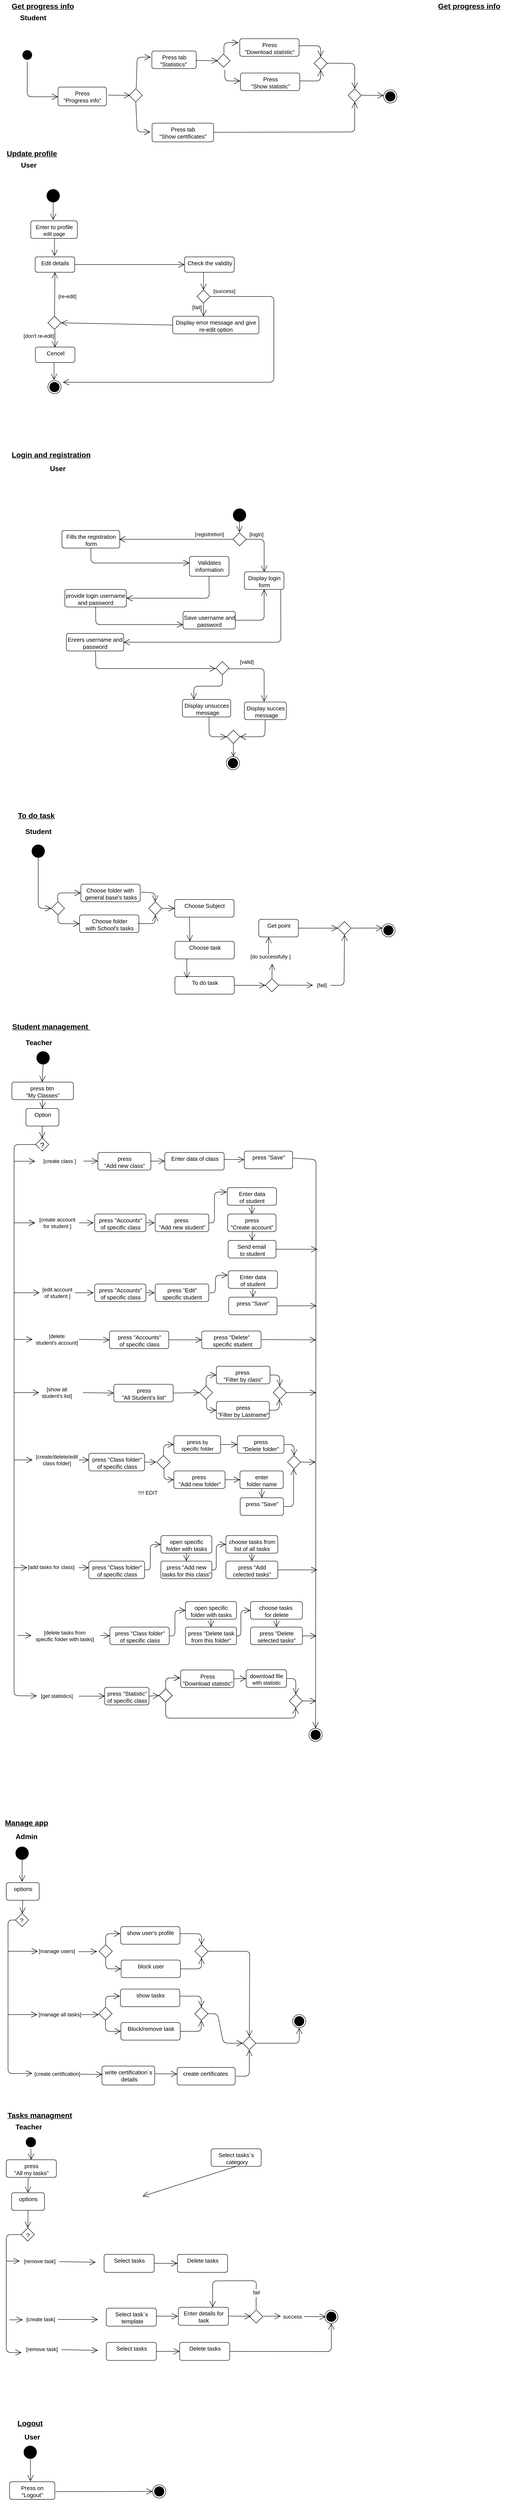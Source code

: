 <mxfile version="13.9.9" type="device"><diagram id="Y7B9aK5lZBNIiDhK0BC9" name="Page-1"><mxGraphModel dx="2694" dy="3022" grid="1" gridSize="10" guides="1" tooltips="1" connect="1" arrows="1" fold="1" page="1" pageScale="1" pageWidth="850" pageHeight="1100" math="0" shadow="0"><root><mxCell id="0"/><mxCell id="1" parent="0"/><mxCell id="WzMgxHClOCjAwmdGaGar-65" value="To do task" style="text;html=1;align=center;verticalAlign=middle;resizable=0;points=[];autosize=1;fontSize=17;fontStyle=5" parent="1" vertex="1"><mxGeometry y="520" width="100" height="30" as="geometry"/></mxCell><mxCell id="WzMgxHClOCjAwmdGaGar-66" value="Student" style="text;html=1;align=center;verticalAlign=middle;resizable=0;points=[];autosize=1;fontSize=16;fontStyle=1" parent="1" vertex="1"><mxGeometry x="20" y="560" width="70" height="20" as="geometry"/></mxCell><mxCell id="WzMgxHClOCjAwmdGaGar-67" value="" style="ellipse;fillColor=#000000;strokeColor=none;" parent="1" vertex="1"><mxGeometry x="40" y="600" width="30" height="30" as="geometry"/></mxCell><mxCell id="WzMgxHClOCjAwmdGaGar-68" value="&lt;span style=&quot;font-size: 13px&quot;&gt;Choose folder &lt;br&gt;with School's tasks&lt;/span&gt;" style="html=1;align=center;verticalAlign=top;rounded=1;absoluteArcSize=1;arcSize=10;dashed=0;" parent="1" vertex="1"><mxGeometry x="149" y="760" width="135" height="40" as="geometry"/></mxCell><mxCell id="WzMgxHClOCjAwmdGaGar-71" value="&lt;span style=&quot;font-size: 13px&quot;&gt;Choose task&lt;/span&gt;" style="html=1;align=center;verticalAlign=top;rounded=1;absoluteArcSize=1;arcSize=10;dashed=0;" parent="1" vertex="1"><mxGeometry x="366" y="820" width="135" height="40" as="geometry"/></mxCell><mxCell id="WzMgxHClOCjAwmdGaGar-72" value="&lt;span style=&quot;font-size: 13px&quot;&gt;To do task&lt;/span&gt;" style="html=1;align=center;verticalAlign=top;rounded=1;absoluteArcSize=1;arcSize=10;dashed=0;" parent="1" vertex="1"><mxGeometry x="366" y="900" width="135" height="40" as="geometry"/></mxCell><mxCell id="WzMgxHClOCjAwmdGaGar-73" value="" style="endArrow=open;endFill=1;endSize=12;html=1;fontSize=17;exitX=1;exitY=0.5;exitDx=0;exitDy=0;entryX=0;entryY=0.5;entryDx=0;entryDy=0;" parent="1" source="ANaYNXkmtepdd3xpxu27-96" target="NHiV9VTnwDf29yQrI9qJ-1" edge="1"><mxGeometry width="160" relative="1" as="geometry"><mxPoint x="176.08" y="800" as="sourcePoint"/><mxPoint x="176.12" y="843.84" as="targetPoint"/><Array as="points"/></mxGeometry></mxCell><mxCell id="WzMgxHClOCjAwmdGaGar-74" value="" style="endArrow=open;endFill=1;endSize=12;html=1;fontSize=17;exitX=0.5;exitY=1;exitDx=0;exitDy=0;entryX=0.204;entryY=0.096;entryDx=0;entryDy=0;entryPerimeter=0;" parent="1" edge="1"><mxGeometry width="160" relative="1" as="geometry"><mxPoint x="393.08" y="860" as="sourcePoint"/><mxPoint x="393.12" y="903.84" as="targetPoint"/></mxGeometry></mxCell><mxCell id="WzMgxHClOCjAwmdGaGar-75" value="" style="rhombus;labelBackgroundColor=#FFFFFF;strokeWidth=1;fillColor=none;fontSize=17;" parent="1" vertex="1"><mxGeometry x="571.75" y="905" width="30" height="30" as="geometry"/></mxCell><mxCell id="WzMgxHClOCjAwmdGaGar-77" value="" style="endArrow=open;endFill=1;endSize=12;html=1;fontSize=17;exitX=1;exitY=0.5;exitDx=0;exitDy=0;entryX=0;entryY=0.5;entryDx=0;entryDy=0;" parent="1" source="WzMgxHClOCjAwmdGaGar-72" target="WzMgxHClOCjAwmdGaGar-75" edge="1"><mxGeometry width="160" relative="1" as="geometry"><mxPoint x="528.25" y="925" as="sourcePoint"/><mxPoint x="636.75" y="915" as="targetPoint"/></mxGeometry></mxCell><mxCell id="WzMgxHClOCjAwmdGaGar-78" value="&lt;span style=&quot;font-size: 13px&quot;&gt;Get point&lt;/span&gt;" style="html=1;align=center;verticalAlign=top;rounded=1;absoluteArcSize=1;arcSize=10;dashed=0;" parent="1" vertex="1"><mxGeometry x="556.75" y="770" width="90" height="40" as="geometry"/></mxCell><mxCell id="WzMgxHClOCjAwmdGaGar-79" value="" style="endArrow=open;endFill=1;endSize=12;html=1;fontSize=17;exitX=0.5;exitY=0;exitDx=0;exitDy=0;entryX=0.25;entryY=1;entryDx=0;entryDy=0;" parent="1" target="WzMgxHClOCjAwmdGaGar-78" edge="1"><mxGeometry width="160" relative="1" as="geometry"><mxPoint x="578.75" y="850" as="sourcePoint"/><mxPoint x="636.75" y="800" as="targetPoint"/></mxGeometry></mxCell><mxCell id="WzMgxHClOCjAwmdGaGar-76" value="[do successfully ]" style="text;html=1;align=center;verticalAlign=middle;resizable=0;points=[];autosize=1;" parent="1" vertex="1"><mxGeometry x="527.96" y="845" width="110" height="20" as="geometry"/></mxCell><mxCell id="WzMgxHClOCjAwmdGaGar-80" value="" style="endArrow=open;endFill=1;endSize=12;html=1;fontSize=17;exitX=0.5;exitY=0;exitDx=0;exitDy=0;entryX=0.577;entryY=1.058;entryDx=0;entryDy=0;entryPerimeter=0;" parent="1" source="WzMgxHClOCjAwmdGaGar-75" edge="1"><mxGeometry width="160" relative="1" as="geometry"><mxPoint x="586.75" y="905" as="sourcePoint"/><mxPoint x="587.22" y="871.16" as="targetPoint"/></mxGeometry></mxCell><mxCell id="WzMgxHClOCjAwmdGaGar-81" value="" style="rhombus;labelBackgroundColor=#FFFFFF;strokeWidth=1;fillColor=none;fontSize=17;" parent="1" vertex="1"><mxGeometry x="736.75" y="775" width="30" height="30" as="geometry"/></mxCell><mxCell id="WzMgxHClOCjAwmdGaGar-82" value="" style="endArrow=open;endFill=1;endSize=12;html=1;fontSize=17;entryX=0;entryY=0.5;entryDx=0;entryDy=0;exitX=1;exitY=0.5;exitDx=0;exitDy=0;" parent="1" source="WzMgxHClOCjAwmdGaGar-78" target="WzMgxHClOCjAwmdGaGar-81" edge="1"><mxGeometry width="160" relative="1" as="geometry"><mxPoint x="496.75" y="800" as="sourcePoint"/><mxPoint x="656.75" y="800" as="targetPoint"/></mxGeometry></mxCell><mxCell id="WzMgxHClOCjAwmdGaGar-83" value="" style="endArrow=open;endFill=1;endSize=12;html=1;fontSize=17;exitX=1;exitY=0.5;exitDx=0;exitDy=0;entryX=0.5;entryY=1;entryDx=0;entryDy=0;" parent="1" source="WzMgxHClOCjAwmdGaGar-84" target="WzMgxHClOCjAwmdGaGar-81" edge="1"><mxGeometry width="160" relative="1" as="geometry"><mxPoint x="496.75" y="800" as="sourcePoint"/><mxPoint x="656.75" y="800" as="targetPoint"/><Array as="points"><mxPoint x="750.75" y="920"/></Array></mxGeometry></mxCell><mxCell id="WzMgxHClOCjAwmdGaGar-84" value="[fail]" style="text;html=1;align=center;verticalAlign=middle;resizable=0;points=[];autosize=1;" parent="1" vertex="1"><mxGeometry x="679.75" y="910" width="40" height="20" as="geometry"/></mxCell><mxCell id="WzMgxHClOCjAwmdGaGar-85" value="" style="endArrow=open;endFill=1;endSize=12;html=1;fontSize=17;exitX=1;exitY=0.5;exitDx=0;exitDy=0;entryX=0.011;entryY=0.492;entryDx=0;entryDy=0;entryPerimeter=0;" parent="1" target="WzMgxHClOCjAwmdGaGar-84" edge="1"><mxGeometry width="160" relative="1" as="geometry"><mxPoint x="601.75" y="919.58" as="sourcePoint"/><mxPoint x="636.75" y="919.58" as="targetPoint"/><Array as="points"/></mxGeometry></mxCell><mxCell id="WzMgxHClOCjAwmdGaGar-88" value="" style="ellipse;html=1;shape=endState;fillColor=#000000;strokeColor=#000000;labelBackgroundColor=#FFFFFF;fontSize=17;" parent="1" vertex="1"><mxGeometry x="836.75" y="780" width="30" height="30" as="geometry"/></mxCell><mxCell id="WzMgxHClOCjAwmdGaGar-89" value="" style="endArrow=open;endFill=1;endSize=12;html=1;fontSize=17;exitX=1;exitY=0.5;exitDx=0;exitDy=0;entryX=0.056;entryY=0.328;entryDx=0;entryDy=0;entryPerimeter=0;" parent="1" source="WzMgxHClOCjAwmdGaGar-81" target="WzMgxHClOCjAwmdGaGar-88" edge="1"><mxGeometry width="160" relative="1" as="geometry"><mxPoint x="496.75" y="800" as="sourcePoint"/><mxPoint x="656.75" y="800" as="targetPoint"/></mxGeometry></mxCell><mxCell id="WzMgxHClOCjAwmdGaGar-90" value="Student management&amp;nbsp;" style="text;html=1;align=center;verticalAlign=middle;resizable=0;points=[];autosize=1;fontSize=17;fontStyle=5" parent="1" vertex="1"><mxGeometry x="-11.04" y="1000" width="190" height="30" as="geometry"/></mxCell><mxCell id="WzMgxHClOCjAwmdGaGar-91" value="" style="ellipse;fillColor=#000000;strokeColor=none;labelBackgroundColor=#FFFFFF;fontSize=17;" parent="1" vertex="1"><mxGeometry x="51" y="1070" width="30" height="30" as="geometry"/></mxCell><mxCell id="WzMgxHClOCjAwmdGaGar-97" value="" style="endArrow=open;endFill=1;endSize=12;html=1;fontSize=17;" parent="1" source="WzMgxHClOCjAwmdGaGar-101" edge="1"><mxGeometry width="160" relative="1" as="geometry"><mxPoint x="8" y="1460" as="sourcePoint"/><mxPoint x="181" y="1460" as="targetPoint"/></mxGeometry></mxCell><mxCell id="WzMgxHClOCjAwmdGaGar-101" value="[create account&lt;br&gt;&amp;nbsp;for student ]&amp;nbsp;" style="text;html=1;align=center;verticalAlign=middle;resizable=0;points=[];autosize=1;" parent="1" vertex="1"><mxGeometry x="48" y="1445" width="100" height="30" as="geometry"/></mxCell><mxCell id="WzMgxHClOCjAwmdGaGar-102" value="" style="endArrow=open;endFill=1;endSize=12;html=1;fontSize=17;" parent="1" target="WzMgxHClOCjAwmdGaGar-101" edge="1"><mxGeometry width="160" relative="1" as="geometry"><mxPoint x="8" y="1460" as="sourcePoint"/><mxPoint x="208" y="1460" as="targetPoint"/></mxGeometry></mxCell><mxCell id="WzMgxHClOCjAwmdGaGar-115" value="" style="endArrow=open;endFill=1;endSize=12;html=1;fontSize=17;" parent="1" edge="1"><mxGeometry width="160" relative="1" as="geometry"><mxPoint y="1460" as="sourcePoint"/><mxPoint x="48" y="1460" as="targetPoint"/></mxGeometry></mxCell><mxCell id="WzMgxHClOCjAwmdGaGar-117" value="" style="endArrow=open;endFill=1;endSize=12;html=1;fontSize=17;entryX=0;entryY=0.5;entryDx=0;entryDy=0;" parent="1" target="WzMgxHClOCjAwmdGaGar-132" edge="1"><mxGeometry width="160" relative="1" as="geometry"><mxPoint x="147" y="1725" as="sourcePoint"/><mxPoint x="207" y="1725" as="targetPoint"/></mxGeometry></mxCell><mxCell id="WzMgxHClOCjAwmdGaGar-118" value="" style="endArrow=open;endFill=1;endSize=12;html=1;fontSize=17;" parent="1" target="WzMgxHClOCjAwmdGaGar-119" edge="1"><mxGeometry width="160" relative="1" as="geometry"><mxPoint y="1725" as="sourcePoint"/><mxPoint x="207" y="1725" as="targetPoint"/></mxGeometry></mxCell><mxCell id="WzMgxHClOCjAwmdGaGar-119" value="[delete &lt;br&gt;student's account]" style="text;html=1;align=center;verticalAlign=middle;resizable=0;points=[];autosize=1;" parent="1" vertex="1"><mxGeometry x="42" y="1710" width="110" height="30" as="geometry"/></mxCell><mxCell id="WzMgxHClOCjAwmdGaGar-121" value="" style="endArrow=open;endFill=1;endSize=12;html=1;fontSize=17;" parent="1" target="WzMgxHClOCjAwmdGaGar-122" edge="1"><mxGeometry width="160" relative="1" as="geometry"><mxPoint y="1846" as="sourcePoint"/><mxPoint x="207" y="1846" as="targetPoint"/></mxGeometry></mxCell><mxCell id="WzMgxHClOCjAwmdGaGar-122" value="[show all &lt;br&gt;student's list]" style="text;html=1;align=center;verticalAlign=middle;resizable=0;points=[];autosize=1;" parent="1" vertex="1"><mxGeometry x="57" y="1831" width="80" height="30" as="geometry"/></mxCell><mxCell id="WzMgxHClOCjAwmdGaGar-123" value="&lt;span style=&quot;font-size: 13px&quot;&gt;press &quot;Delete&quot;&lt;br&gt;&amp;nbsp;specific student&lt;br&gt;&lt;/span&gt;" style="html=1;align=center;verticalAlign=top;rounded=1;absoluteArcSize=1;arcSize=10;dashed=0;" parent="1" vertex="1"><mxGeometry x="427" y="1706" width="135" height="40" as="geometry"/></mxCell><mxCell id="WzMgxHClOCjAwmdGaGar-125" value="&lt;span style=&quot;font-size: 13px&quot;&gt;Send email&amp;nbsp;&lt;br&gt;to student&lt;br&gt;&lt;/span&gt;" style="html=1;align=center;verticalAlign=top;rounded=1;absoluteArcSize=1;arcSize=10;dashed=0;" parent="1" vertex="1"><mxGeometry x="487" y="1500" width="109" height="40" as="geometry"/></mxCell><mxCell id="WzMgxHClOCjAwmdGaGar-127" value="" style="endArrow=open;endFill=1;endSize=12;html=1;fontSize=17;exitX=0.5;exitY=1;exitDx=0;exitDy=0;entryX=0.5;entryY=0;entryDx=0;entryDy=0;" parent="1" target="WzMgxHClOCjAwmdGaGar-125" edge="1"><mxGeometry width="160" relative="1" as="geometry"><mxPoint x="542.0" y="1460" as="sourcePoint"/><mxPoint x="505.96" y="1430" as="targetPoint"/></mxGeometry></mxCell><mxCell id="WzMgxHClOCjAwmdGaGar-132" value="&lt;span style=&quot;font-size: 13px&quot;&gt;press &quot;Accounts&quot;&lt;/span&gt;&lt;br style=&quot;font-size: 13px&quot;&gt;&lt;span style=&quot;font-size: 13px&quot;&gt;of specific class&lt;/span&gt;&lt;span style=&quot;font-size: 13px&quot;&gt;&lt;br&gt;&lt;/span&gt;" style="html=1;align=center;verticalAlign=top;rounded=1;absoluteArcSize=1;arcSize=10;dashed=0;" parent="1" vertex="1"><mxGeometry x="217" y="1706" width="135" height="40" as="geometry"/></mxCell><mxCell id="WzMgxHClOCjAwmdGaGar-133" value="" style="endArrow=open;endFill=1;endSize=12;html=1;fontSize=17;exitX=1;exitY=0.5;exitDx=0;exitDy=0;entryX=0;entryY=0.5;entryDx=0;entryDy=0;" parent="1" source="WzMgxHClOCjAwmdGaGar-132" target="WzMgxHClOCjAwmdGaGar-123" edge="1"><mxGeometry width="160" relative="1" as="geometry"><mxPoint x="137" y="1641" as="sourcePoint"/><mxPoint x="297" y="1641" as="targetPoint"/></mxGeometry></mxCell><mxCell id="WzMgxHClOCjAwmdGaGar-136" value="" style="endArrow=open;endFill=1;endSize=12;html=1;fontSize=17;" parent="1" edge="1"><mxGeometry width="160" relative="1" as="geometry"><mxPoint x="147" y="2244" as="sourcePoint"/><mxPoint x="170" y="2244" as="targetPoint"/></mxGeometry></mxCell><mxCell id="WzMgxHClOCjAwmdGaGar-137" value="" style="endArrow=open;endFill=1;endSize=12;html=1;fontSize=17;" parent="1" edge="1"><mxGeometry width="160" relative="1" as="geometry"><mxPoint y="2244" as="sourcePoint"/><mxPoint x="30" y="2244" as="targetPoint"/></mxGeometry></mxCell><mxCell id="WzMgxHClOCjAwmdGaGar-138" value="[add tasks&amp;nbsp;for class]" style="text;html=1;align=center;verticalAlign=middle;resizable=0;points=[];autosize=1;" parent="1" vertex="1"><mxGeometry x="24" y="2233" width="120" height="20" as="geometry"/></mxCell><mxCell id="WzMgxHClOCjAwmdGaGar-139" value="" style="endArrow=open;endFill=1;endSize=12;html=1;fontSize=17;" parent="1" edge="1"><mxGeometry width="160" relative="1" as="geometry"><mxPoint x="147" y="2536" as="sourcePoint"/><mxPoint x="207" y="2536" as="targetPoint"/></mxGeometry></mxCell><mxCell id="WzMgxHClOCjAwmdGaGar-140" value="" style="endArrow=open;endFill=1;endSize=12;html=1;fontSize=17;exitX=0;exitY=0.5;exitDx=0;exitDy=0;" parent="1" source="zc9DQc9FA8VwTer05sgE-29" target="WzMgxHClOCjAwmdGaGar-141" edge="1"><mxGeometry width="160" relative="1" as="geometry"><mxPoint x="7" y="2535" as="sourcePoint"/><mxPoint x="207" y="2535" as="targetPoint"/><Array as="points"><mxPoint y="1282"/><mxPoint y="2535"/></Array></mxGeometry></mxCell><mxCell id="WzMgxHClOCjAwmdGaGar-141" value="[get statistics]" style="text;html=1;align=center;verticalAlign=middle;resizable=0;points=[];autosize=1;" parent="1" vertex="1"><mxGeometry x="52" y="2526" width="90" height="20" as="geometry"/></mxCell><mxCell id="WzMgxHClOCjAwmdGaGar-156" value="&lt;span style=&quot;font-size: 13px&quot;&gt;press &quot;Class folder&quot;&lt;br&gt;of specific class&lt;br&gt;&lt;/span&gt;" style="html=1;align=center;verticalAlign=top;rounded=1;absoluteArcSize=1;arcSize=10;dashed=0;" parent="1" vertex="1"><mxGeometry x="170" y="2229" width="127" height="40" as="geometry"/></mxCell><mxCell id="WzMgxHClOCjAwmdGaGar-157" value="&lt;span style=&quot;font-size: 13px&quot;&gt;open specific &lt;br&gt;folder with tasks&lt;br&gt;&lt;/span&gt;" style="html=1;align=center;verticalAlign=top;rounded=1;absoluteArcSize=1;arcSize=10;dashed=0;" parent="1" vertex="1"><mxGeometry x="334" y="2171" width="116" height="40" as="geometry"/></mxCell><mxCell id="WzMgxHClOCjAwmdGaGar-160" value="" style="endArrow=open;endFill=1;endSize=12;html=1;fontSize=17;exitX=1;exitY=0.5;exitDx=0;exitDy=0;entryX=0;entryY=0.5;entryDx=0;entryDy=0;" parent="1" source="WzMgxHClOCjAwmdGaGar-156" target="WzMgxHClOCjAwmdGaGar-157" edge="1"><mxGeometry width="160" relative="1" as="geometry"><mxPoint x="306" y="2243.58" as="sourcePoint"/><mxPoint x="347" y="2244" as="targetPoint"/><Array as="points"><mxPoint x="310" y="2249"/><mxPoint x="310" y="2191"/></Array></mxGeometry></mxCell><mxCell id="WzMgxHClOCjAwmdGaGar-161" value="&lt;span style=&quot;font-size: 13px&quot;&gt;press &quot;Add new&lt;br&gt;tasks for this class&quot;&lt;br&gt;&lt;/span&gt;" style="html=1;align=center;verticalAlign=top;rounded=1;absoluteArcSize=1;arcSize=10;dashed=0;" parent="1" vertex="1"><mxGeometry x="334" y="2229" width="116" height="40" as="geometry"/></mxCell><mxCell id="WzMgxHClOCjAwmdGaGar-162" value="" style="endArrow=open;endFill=1;endSize=12;html=1;fontSize=17;exitX=0.5;exitY=1;exitDx=0;exitDy=0;" parent="1" source="WzMgxHClOCjAwmdGaGar-157" target="WzMgxHClOCjAwmdGaGar-161" edge="1"><mxGeometry width="160" relative="1" as="geometry"><mxPoint x="451.0" y="2243.58" as="sourcePoint"/><mxPoint x="492" y="2244" as="targetPoint"/></mxGeometry></mxCell><mxCell id="WzMgxHClOCjAwmdGaGar-167" value="" style="rhombus;labelBackgroundColor=#FFFFFF;strokeWidth=1;fillColor=none;fontSize=17;" parent="1" vertex="1"><mxGeometry x="626" y="2532" width="30" height="30" as="geometry"/></mxCell><mxCell id="WzMgxHClOCjAwmdGaGar-168" value="" style="endArrow=open;endFill=1;endSize=12;html=1;fontSize=17;exitX=1;exitY=0.5;exitDx=0;exitDy=0;entryX=0.5;entryY=0;entryDx=0;entryDy=0;" parent="1" source="NHiV9VTnwDf29yQrI9qJ-123" target="WzMgxHClOCjAwmdGaGar-167" edge="1"><mxGeometry width="160" relative="1" as="geometry"><mxPoint x="591" y="2507" as="sourcePoint"/><mxPoint x="456" y="2507" as="targetPoint"/><Array as="points"><mxPoint x="641" y="2496"/></Array></mxGeometry></mxCell><mxCell id="WzMgxHClOCjAwmdGaGar-170" value="" style="endArrow=open;endFill=1;endSize=12;html=1;fontSize=17;exitX=0.5;exitY=1;exitDx=0;exitDy=0;entryX=0.5;entryY=1;entryDx=0;entryDy=0;" parent="1" target="WzMgxHClOCjAwmdGaGar-167" edge="1"><mxGeometry width="160" relative="1" as="geometry"><mxPoint x="345.0" y="2549.5" as="sourcePoint"/><mxPoint x="380" y="2574.5" as="targetPoint"/><Array as="points"><mxPoint x="345" y="2586"/><mxPoint x="640" y="2586"/></Array></mxGeometry></mxCell><mxCell id="WzMgxHClOCjAwmdGaGar-172" value="" style="endArrow=open;endFill=1;endSize=12;html=1;fontSize=17;exitX=0.5;exitY=0;exitDx=0;exitDy=0;entryX=0;entryY=0.5;entryDx=0;entryDy=0;" parent="1" source="WzMgxHClOCjAwmdGaGar-173" edge="1"><mxGeometry width="160" relative="1" as="geometry"><mxPoint x="218" y="2494.5" as="sourcePoint"/><mxPoint x="378" y="2494.5" as="targetPoint"/><Array as="points"><mxPoint x="345" y="2494.5"/></Array></mxGeometry></mxCell><mxCell id="WzMgxHClOCjAwmdGaGar-173" value="" style="rhombus;labelBackgroundColor=#FFFFFF;strokeWidth=1;fillColor=none;fontSize=17;" parent="1" vertex="1"><mxGeometry x="330" y="2519.5" width="30" height="30" as="geometry"/></mxCell><mxCell id="WzMgxHClOCjAwmdGaGar-174" value="&lt;span style=&quot;font-size: 13px&quot;&gt;Press &lt;br&gt;&quot;Download statistic&quot;&lt;/span&gt;" style="html=1;align=center;verticalAlign=top;rounded=1;absoluteArcSize=1;arcSize=10;dashed=0;" parent="1" vertex="1"><mxGeometry x="379" y="2476.5" width="121" height="40" as="geometry"/></mxCell><mxCell id="WzMgxHClOCjAwmdGaGar-175" value="&lt;span style=&quot;font-size: 13px&quot;&gt;press &quot;Statistic&quot;&lt;/span&gt;&lt;br style=&quot;font-size: 13px&quot;&gt;&lt;span style=&quot;font-size: 13px&quot;&gt;of specific class&lt;/span&gt;&lt;span style=&quot;font-size: 13px&quot;&gt;&lt;br&gt;&lt;/span&gt;" style="html=1;align=center;verticalAlign=top;rounded=1;absoluteArcSize=1;arcSize=10;dashed=0;" parent="1" vertex="1"><mxGeometry x="206" y="2516" width="101" height="40" as="geometry"/></mxCell><mxCell id="WzMgxHClOCjAwmdGaGar-179" value="" style="endArrow=open;endFill=1;endSize=12;html=1;fontSize=17;exitX=0.997;exitY=0.394;exitDx=0;exitDy=0;exitPerimeter=0;" parent="1" source="f0GcdLWkPrLhUDXhYrfP-1" target="WzMgxHClOCjAwmdGaGar-185" edge="1"><mxGeometry width="160" relative="1" as="geometry"><mxPoint x="438" y="1520" as="sourcePoint"/><mxPoint x="688" y="2070" as="targetPoint"/><Array as="points"><mxPoint x="687" y="1316"/></Array></mxGeometry></mxCell><mxCell id="WzMgxHClOCjAwmdGaGar-180" value="" style="endArrow=open;endFill=1;endSize=12;html=1;fontSize=17;" parent="1" edge="1"><mxGeometry width="160" relative="1" as="geometry"><mxPoint x="562" y="1725.5" as="sourcePoint"/><mxPoint x="687" y="1726" as="targetPoint"/></mxGeometry></mxCell><mxCell id="WzMgxHClOCjAwmdGaGar-181" value="" style="endArrow=open;endFill=1;endSize=12;html=1;fontSize=17;exitX=1;exitY=0.5;exitDx=0;exitDy=0;" parent="1" source="NHiV9VTnwDf29yQrI9qJ-60" edge="1"><mxGeometry width="160" relative="1" as="geometry"><mxPoint x="577" y="1846" as="sourcePoint"/><mxPoint x="687" y="1846" as="targetPoint"/></mxGeometry></mxCell><mxCell id="WzMgxHClOCjAwmdGaGar-182" value="" style="endArrow=open;endFill=1;endSize=12;html=1;fontSize=17;exitX=0.5;exitY=1;exitDx=0;exitDy=0;entryX=0.5;entryY=0;entryDx=0;entryDy=0;" parent="1" source="MUSNaQIOQvy7g5YRP21i-15" target="NHiV9VTnwDf29yQrI9qJ-104" edge="1"><mxGeometry width="160" relative="1" as="geometry"><mxPoint x="597" y="2243.71" as="sourcePoint"/><mxPoint x="686" y="2249" as="targetPoint"/></mxGeometry></mxCell><mxCell id="WzMgxHClOCjAwmdGaGar-183" value="" style="endArrow=open;endFill=1;endSize=12;html=1;fontSize=17;exitX=1;exitY=0.5;exitDx=0;exitDy=0;" parent="1" source="WzMgxHClOCjAwmdGaGar-167" edge="1"><mxGeometry width="160" relative="1" as="geometry"><mxPoint x="650" y="2547" as="sourcePoint"/><mxPoint x="687" y="2547" as="targetPoint"/></mxGeometry></mxCell><mxCell id="WzMgxHClOCjAwmdGaGar-185" value="" style="ellipse;html=1;shape=endState;fillColor=#000000;strokeColor=#000000;" parent="1" vertex="1"><mxGeometry x="671" y="2609" width="30" height="30" as="geometry"/></mxCell><mxCell id="WzMgxHClOCjAwmdGaGar-186" value="Teacher" style="text;html=1;align=center;verticalAlign=middle;resizable=0;points=[];autosize=1;fontSize=16;fontStyle=1" parent="1" vertex="1"><mxGeometry x="15.71" y="1040" width="80" height="20" as="geometry"/></mxCell><mxCell id="mPLMZ9HB3t_u9XeGRTt8-6" value="Get progress info" style="text;html=1;align=center;verticalAlign=middle;resizable=0;points=[];autosize=1;fontSize=17;fontStyle=5" parent="1" vertex="1"><mxGeometry x="-20" y="-1320" width="170" height="30" as="geometry"/></mxCell><mxCell id="mPLMZ9HB3t_u9XeGRTt8-7" value="" style="ellipse;html=1;shape=startState;fillColor=#000000;strokeColor=none;" parent="1" vertex="1"><mxGeometry x="15" y="-1210" width="30" height="30" as="geometry"/></mxCell><mxCell id="mPLMZ9HB3t_u9XeGRTt8-11" value="&lt;span style=&quot;font-size: 13px&quot;&gt;Press tab &lt;br&gt;&quot;Statistics&quot;&amp;nbsp;&lt;br&gt;&lt;/span&gt;" style="html=1;align=center;verticalAlign=top;rounded=1;absoluteArcSize=1;arcSize=10;dashed=0;" parent="1" vertex="1"><mxGeometry x="313.5" y="-1204" width="101" height="40" as="geometry"/></mxCell><mxCell id="mPLMZ9HB3t_u9XeGRTt8-12" value="" style="endArrow=open;endFill=1;endSize=12;html=1;exitX=0.5;exitY=1;exitDx=0;exitDy=0;" parent="1" source="mPLMZ9HB3t_u9XeGRTt8-7" edge="1"><mxGeometry width="160" relative="1" as="geometry"><mxPoint x="270" y="-1100" as="sourcePoint"/><mxPoint x="100" y="-1100" as="targetPoint"/><Array as="points"><mxPoint x="30" y="-1100"/></Array></mxGeometry></mxCell><mxCell id="mPLMZ9HB3t_u9XeGRTt8-13" value="" style="rhombus;labelBackgroundColor=#FFFFFF;strokeWidth=1;fillColor=none;fontSize=17;" parent="1" vertex="1"><mxGeometry x="682.5" y="-1191" width="30" height="30" as="geometry"/></mxCell><mxCell id="mPLMZ9HB3t_u9XeGRTt8-14" value="" style="endArrow=open;endFill=1;endSize=12;html=1;fontSize=17;exitX=1;exitY=0.5;exitDx=0;exitDy=0;entryX=0.5;entryY=0;entryDx=0;entryDy=0;" parent="1" target="mPLMZ9HB3t_u9XeGRTt8-13" edge="1"><mxGeometry width="160" relative="1" as="geometry"><mxPoint x="647.5" y="-1216" as="sourcePoint"/><mxPoint x="512.5" y="-1216" as="targetPoint"/><Array as="points"><mxPoint x="697.5" y="-1216"/></Array></mxGeometry></mxCell><mxCell id="mPLMZ9HB3t_u9XeGRTt8-15" value="" style="endArrow=open;endFill=1;endSize=12;html=1;fontSize=17;exitX=1;exitY=0.5;exitDx=0;exitDy=0;entryX=0.5;entryY=1;entryDx=0;entryDy=0;" parent="1" target="mPLMZ9HB3t_u9XeGRTt8-13" edge="1"><mxGeometry width="160" relative="1" as="geometry"><mxPoint x="649.5" y="-1136" as="sourcePoint"/><mxPoint x="512.5" y="-1216" as="targetPoint"/><Array as="points"><mxPoint x="697.5" y="-1136"/></Array></mxGeometry></mxCell><mxCell id="mPLMZ9HB3t_u9XeGRTt8-16" value="" style="endArrow=open;endFill=1;endSize=12;html=1;fontSize=17;exitX=0.5;exitY=1;exitDx=0;exitDy=0;entryX=0;entryY=0.5;entryDx=0;entryDy=0;" parent="1" edge="1"><mxGeometry width="160" relative="1" as="geometry"><mxPoint x="479.5" y="-1161" as="sourcePoint"/><mxPoint x="514.5" y="-1136" as="targetPoint"/><Array as="points"><mxPoint x="479.5" y="-1136"/></Array></mxGeometry></mxCell><mxCell id="mPLMZ9HB3t_u9XeGRTt8-17" value="" style="endArrow=open;endFill=1;endSize=12;html=1;fontSize=17;exitX=0.5;exitY=0;exitDx=0;exitDy=0;entryX=0;entryY=0.5;entryDx=0;entryDy=0;" parent="1" edge="1"><mxGeometry width="160" relative="1" as="geometry"><mxPoint x="477.5" y="-1198" as="sourcePoint"/><mxPoint x="510.5" y="-1223" as="targetPoint"/><Array as="points"><mxPoint x="477.5" y="-1223"/></Array></mxGeometry></mxCell><mxCell id="mPLMZ9HB3t_u9XeGRTt8-18" value="&lt;span style=&quot;font-size: 13px&quot;&gt;Press &lt;br&gt;&quot;Download statistic&quot;&lt;/span&gt;" style="html=1;align=center;verticalAlign=top;rounded=1;absoluteArcSize=1;arcSize=10;dashed=0;" parent="1" vertex="1"><mxGeometry x="513.5" y="-1232" width="135" height="40" as="geometry"/></mxCell><mxCell id="mPLMZ9HB3t_u9XeGRTt8-19" value="" style="rhombus;labelBackgroundColor=#FFFFFF;strokeWidth=1;fillColor=none;fontSize=17;" parent="1" vertex="1"><mxGeometry x="461.5" y="-1197" width="30" height="30" as="geometry"/></mxCell><mxCell id="mPLMZ9HB3t_u9XeGRTt8-25" value="" style="endArrow=open;endFill=1;endSize=12;html=1;" parent="1" edge="1"><mxGeometry width="160" relative="1" as="geometry"><mxPoint x="413.5" y="-1182.5" as="sourcePoint"/><mxPoint x="463.5" y="-1182" as="targetPoint"/><Array as="points"/></mxGeometry></mxCell><mxCell id="mPLMZ9HB3t_u9XeGRTt8-26" value="&lt;span style=&quot;font-size: 13px&quot;&gt;Press &lt;br&gt;&quot;Show statistic&quot;&lt;br&gt;&lt;/span&gt;" style="html=1;align=center;verticalAlign=top;rounded=1;absoluteArcSize=1;arcSize=10;dashed=0;" parent="1" vertex="1"><mxGeometry x="515" y="-1154" width="135" height="40" as="geometry"/></mxCell><mxCell id="mPLMZ9HB3t_u9XeGRTt8-28" value="" style="ellipse;html=1;shape=endState;fillColor=#000000;" parent="1" vertex="1"><mxGeometry x="841" y="-1115.75" width="30" height="30" as="geometry"/></mxCell><mxCell id="mPLMZ9HB3t_u9XeGRTt8-29" value="Update profile" style="text;html=1;align=center;verticalAlign=middle;resizable=0;points=[];autosize=1;fontSize=17;fontStyle=5" parent="1" vertex="1"><mxGeometry x="-30" y="-985" width="140" height="30" as="geometry"/></mxCell><mxCell id="mPLMZ9HB3t_u9XeGRTt8-71" value="Manage app" style="text;html=1;align=center;verticalAlign=middle;resizable=0;points=[];autosize=1;fontSize=17;fontStyle=5" parent="1" vertex="1"><mxGeometry x="-31.75" y="2810" width="120" height="30" as="geometry"/></mxCell><mxCell id="mPLMZ9HB3t_u9XeGRTt8-72" value="" style="ellipse;fillColor=#000000;strokeColor=none;labelBackgroundColor=#FFFFFF;fontSize=17;" parent="1" vertex="1"><mxGeometry x="3.25" y="2878" width="30" height="30" as="geometry"/></mxCell><mxCell id="mPLMZ9HB3t_u9XeGRTt8-73" value="&lt;span style=&quot;font-size: 13px&quot;&gt;options&lt;br&gt;&lt;/span&gt;" style="html=1;align=center;verticalAlign=top;rounded=1;absoluteArcSize=1;arcSize=10;dashed=0;" parent="1" vertex="1"><mxGeometry x="-17.75" y="2960" width="75" height="40" as="geometry"/></mxCell><mxCell id="mPLMZ9HB3t_u9XeGRTt8-74" value="" style="endArrow=open;endFill=1;endSize=12;html=1;fontSize=17;exitX=0.5;exitY=1;exitDx=0;exitDy=0;" parent="1" edge="1"><mxGeometry width="160" relative="1" as="geometry"><mxPoint x="18.25" y="2908" as="sourcePoint"/><mxPoint x="18.25" y="2958" as="targetPoint"/></mxGeometry></mxCell><mxCell id="mPLMZ9HB3t_u9XeGRTt8-152" value="Admin" style="text;html=1;align=center;verticalAlign=middle;resizable=0;points=[];autosize=1;fontSize=16;fontStyle=1" parent="1" vertex="1"><mxGeometry x="-6.75" y="2840" width="70" height="30" as="geometry"/></mxCell><mxCell id="mPLMZ9HB3t_u9XeGRTt8-155" value="" style="endArrow=open;endFill=1;endSize=12;html=1;fontSize=17;exitX=0;exitY=0.5;exitDx=0;exitDy=0;entryX=0.028;entryY=0.433;entryDx=0;entryDy=0;entryPerimeter=0;" parent="1" source="zc9DQc9FA8VwTer05sgE-3" target="mPLMZ9HB3t_u9XeGRTt8-186" edge="1"><mxGeometry width="160" relative="1" as="geometry"><mxPoint x="18.5" y="3185" as="sourcePoint"/><mxPoint x="43" y="3527" as="targetPoint"/><Array as="points"><mxPoint x="-13.75" y="3045"/><mxPoint x="-13.75" y="3394"/></Array></mxGeometry></mxCell><mxCell id="mPLMZ9HB3t_u9XeGRTt8-156" value="[manage all tasks]" style="text;html=1;align=center;verticalAlign=middle;resizable=0;points=[];autosize=1;" parent="1" vertex="1"><mxGeometry x="49" y="3250" width="110" height="20" as="geometry"/></mxCell><mxCell id="mPLMZ9HB3t_u9XeGRTt8-157" value="" style="endArrow=open;endFill=1;endSize=12;html=1;fontSize=17;" parent="1" edge="1"><mxGeometry width="160" relative="1" as="geometry"><mxPoint x="-13.75" y="3260" as="sourcePoint"/><mxPoint x="53" y="3260" as="targetPoint"/></mxGeometry></mxCell><mxCell id="mPLMZ9HB3t_u9XeGRTt8-158" value="" style="endArrow=open;endFill=1;endSize=12;html=1;fontSize=17;" parent="1" edge="1"><mxGeometry width="160" relative="1" as="geometry"><mxPoint x="153" y="3260" as="sourcePoint"/><mxPoint x="193" y="3260" as="targetPoint"/></mxGeometry></mxCell><mxCell id="mPLMZ9HB3t_u9XeGRTt8-186" value="[create certification]" style="text;html=1;align=center;verticalAlign=middle;resizable=0;points=[];autosize=1;" parent="1" vertex="1"><mxGeometry x="38" y="3385" width="120" height="20" as="geometry"/></mxCell><mxCell id="mPLMZ9HB3t_u9XeGRTt8-188" value="" style="endArrow=open;endFill=1;endSize=12;html=1;fontSize=17;" parent="1" edge="1"><mxGeometry width="160" relative="1" as="geometry"><mxPoint x="151" y="3395.5" as="sourcePoint"/><mxPoint x="201" y="3396" as="targetPoint"/></mxGeometry></mxCell><mxCell id="mPLMZ9HB3t_u9XeGRTt8-193" value="&lt;span style=&quot;font-size: 13px&quot;&gt;write certification`s&lt;br&gt;&amp;nbsp;details&lt;br&gt;&lt;/span&gt;" style="html=1;align=center;verticalAlign=top;rounded=1;absoluteArcSize=1;arcSize=10;dashed=0;" parent="1" vertex="1"><mxGeometry x="200" y="3377" width="120" height="43" as="geometry"/></mxCell><mxCell id="mPLMZ9HB3t_u9XeGRTt8-200" value="" style="endArrow=open;endFill=1;endSize=12;html=1;fontSize=17;" parent="1" edge="1"><mxGeometry width="160" relative="1" as="geometry"><mxPoint x="321" y="3394.5" as="sourcePoint"/><mxPoint x="371" y="3395" as="targetPoint"/></mxGeometry></mxCell><mxCell id="mPLMZ9HB3t_u9XeGRTt8-208" value="" style="ellipse;html=1;shape=endState;fillColor=#000000;strokeColor=#000000;" parent="1" vertex="1"><mxGeometry x="633.75" y="3260" width="30" height="30" as="geometry"/></mxCell><mxCell id="mPLMZ9HB3t_u9XeGRTt8-277" value="Logout" style="text;html=1;align=center;verticalAlign=middle;resizable=0;points=[];autosize=1;fontSize=17;fontStyle=5" parent="1" vertex="1"><mxGeometry x="-3.75" y="4175" width="80" height="30" as="geometry"/></mxCell><mxCell id="mPLMZ9HB3t_u9XeGRTt8-278" value="" style="ellipse;fillColor=#000000;strokeColor=none;labelBackgroundColor=#FFFFFF;fontSize=17;" parent="1" vertex="1"><mxGeometry x="21.75" y="4240" width="30" height="30" as="geometry"/></mxCell><mxCell id="mPLMZ9HB3t_u9XeGRTt8-279" value="" style="endArrow=open;endFill=1;endSize=12;html=1;fontSize=17;exitX=0.5;exitY=1;exitDx=0;exitDy=0;" parent="1" edge="1"><mxGeometry width="160" relative="1" as="geometry"><mxPoint x="37.25" y="4271" as="sourcePoint"/><mxPoint x="37.25" y="4321" as="targetPoint"/></mxGeometry></mxCell><mxCell id="mPLMZ9HB3t_u9XeGRTt8-281" value="&lt;span style=&quot;font-size: 13px&quot;&gt;Press on&lt;br&gt;&quot;Logout&quot;&lt;br&gt;&lt;/span&gt;" style="html=1;align=center;verticalAlign=top;rounded=1;absoluteArcSize=1;arcSize=10;dashed=0;" parent="1" vertex="1"><mxGeometry x="-10.25" y="4322" width="103" height="40" as="geometry"/></mxCell><mxCell id="mPLMZ9HB3t_u9XeGRTt8-282" value="" style="endArrow=open;endFill=1;endSize=12;html=1;fontSize=17;entryX=0;entryY=0.5;entryDx=0;entryDy=0;" parent="1" target="mPLMZ9HB3t_u9XeGRTt8-297" edge="1"><mxGeometry width="160" relative="1" as="geometry"><mxPoint x="94.25" y="4344.5" as="sourcePoint"/><mxPoint x="144.25" y="4345" as="targetPoint"/></mxGeometry></mxCell><mxCell id="mPLMZ9HB3t_u9XeGRTt8-297" value="" style="ellipse;html=1;shape=endState;fillColor=#000000;strokeColor=#000000;" parent="1" vertex="1"><mxGeometry x="315.25" y="4329" width="30" height="30" as="geometry"/></mxCell><mxCell id="MUSNaQIOQvy7g5YRP21i-1" value="Student" style="text;html=1;align=center;verticalAlign=middle;resizable=0;points=[];autosize=1;fontSize=16;fontStyle=1" parent="1" vertex="1"><mxGeometry x="8" y="-1290" width="70" height="20" as="geometry"/></mxCell><mxCell id="MUSNaQIOQvy7g5YRP21i-2" value="&lt;span style=&quot;font-size: 13px;&quot;&gt;Press &lt;br&gt;&quot;Progress info&quot;&lt;/span&gt;" style="html=1;align=center;verticalAlign=top;rounded=1;absoluteArcSize=1;arcSize=10;dashed=0;" parent="1" vertex="1"><mxGeometry x="100" y="-1122" width="110" height="42.5" as="geometry"/></mxCell><mxCell id="MUSNaQIOQvy7g5YRP21i-3" value="" style="endArrow=open;endFill=1;endSize=12;html=1;fontSize=17;exitX=0.5;exitY=1;exitDx=0;exitDy=0;" parent="1" edge="1"><mxGeometry width="160" relative="1" as="geometry"><mxPoint x="277" y="-1087.25" as="sourcePoint"/><mxPoint x="310" y="-1020" as="targetPoint"/><Array as="points"><mxPoint x="280" y="-1020"/></Array></mxGeometry></mxCell><mxCell id="MUSNaQIOQvy7g5YRP21i-4" value="" style="endArrow=open;endFill=1;endSize=12;html=1;fontSize=17;exitX=0.5;exitY=0;exitDx=0;exitDy=0;" parent="1" edge="1"><mxGeometry width="160" relative="1" as="geometry"><mxPoint x="278" y="-1119.25" as="sourcePoint"/><mxPoint x="311" y="-1190" as="targetPoint"/><Array as="points"><mxPoint x="280" y="-1190"/></Array></mxGeometry></mxCell><mxCell id="MUSNaQIOQvy7g5YRP21i-5" value="" style="rhombus;labelBackgroundColor=#FFFFFF;strokeWidth=1;fillColor=none;fontSize=17;" parent="1" vertex="1"><mxGeometry x="262" y="-1118.25" width="30" height="30" as="geometry"/></mxCell><mxCell id="MUSNaQIOQvy7g5YRP21i-6" value="" style="endArrow=open;endFill=1;endSize=12;html=1;" parent="1" edge="1"><mxGeometry width="160" relative="1" as="geometry"><mxPoint x="214" y="-1103.75" as="sourcePoint"/><mxPoint x="264" y="-1103.25" as="targetPoint"/><Array as="points"/></mxGeometry></mxCell><mxCell id="MUSNaQIOQvy7g5YRP21i-7" value="&lt;span style=&quot;font-size: 13px;&quot;&gt;Press tab&lt;br&gt;&quot;Show certificates&quot;&lt;br&gt;&lt;/span&gt;" style="html=1;align=center;verticalAlign=top;rounded=1;absoluteArcSize=1;arcSize=10;dashed=0;" parent="1" vertex="1"><mxGeometry x="314" y="-1040" width="140" height="42.5" as="geometry"/></mxCell><mxCell id="MUSNaQIOQvy7g5YRP21i-9" value="" style="endArrow=open;endFill=1;endSize=12;html=1;entryX=0.5;entryY=1;entryDx=0;entryDy=0;" parent="1" target="MUSNaQIOQvy7g5YRP21i-11" edge="1"><mxGeometry width="160" relative="1" as="geometry"><mxPoint x="454" y="-1019.25" as="sourcePoint"/><mxPoint x="720" y="-1000" as="targetPoint"/><Array as="points"><mxPoint x="775" y="-1020"/></Array></mxGeometry></mxCell><mxCell id="MUSNaQIOQvy7g5YRP21i-11" value="" style="rhombus;labelBackgroundColor=#FFFFFF;strokeWidth=1;fillColor=none;fontSize=17;" parent="1" vertex="1"><mxGeometry x="760" y="-1118.25" width="30" height="30" as="geometry"/></mxCell><mxCell id="MUSNaQIOQvy7g5YRP21i-12" value="" style="endArrow=open;endFill=1;endSize=12;html=1;entryX=0.5;entryY=0;entryDx=0;entryDy=0;" parent="1" target="MUSNaQIOQvy7g5YRP21i-11" edge="1"><mxGeometry width="160" relative="1" as="geometry"><mxPoint x="712.5" y="-1176.29" as="sourcePoint"/><mxPoint x="762.5" y="-1175.79" as="targetPoint"/><Array as="points"><mxPoint x="775" y="-1176"/></Array></mxGeometry></mxCell><mxCell id="MUSNaQIOQvy7g5YRP21i-13" value="" style="endArrow=open;endFill=1;endSize=12;html=1;" parent="1" edge="1"><mxGeometry width="160" relative="1" as="geometry"><mxPoint x="791" y="-1103.54" as="sourcePoint"/><mxPoint x="841" y="-1103.04" as="targetPoint"/><Array as="points"/></mxGeometry></mxCell><mxCell id="MUSNaQIOQvy7g5YRP21i-14" value="User" style="text;html=1;align=center;verticalAlign=middle;resizable=0;points=[];autosize=1;fontSize=16;fontStyle=1" parent="1" vertex="1"><mxGeometry x="2.5" y="-960" width="60" height="30" as="geometry"/></mxCell><mxCell id="MUSNaQIOQvy7g5YRP21i-16" value="User" style="text;html=1;align=center;verticalAlign=middle;resizable=0;points=[];autosize=1;fontSize=16;fontStyle=1" parent="1" vertex="1"><mxGeometry x="16.25" y="4210" width="50" height="20" as="geometry"/></mxCell><mxCell id="MUSNaQIOQvy7g5YRP21i-15" value="&lt;span style=&quot;font-size: 13px&quot;&gt;choose tasks from &lt;br&gt;list of all tasks&lt;br&gt;&lt;/span&gt;" style="html=1;align=center;verticalAlign=top;rounded=1;absoluteArcSize=1;arcSize=10;dashed=0;" parent="1" vertex="1"><mxGeometry x="482" y="2171" width="118" height="40" as="geometry"/></mxCell><mxCell id="MVLa9dIs_ozA3GonZW_X-5" value="" style="endArrow=open;endFill=1;endSize=12;html=1;fontSize=17;exitX=1;exitY=0.5;exitDx=0;exitDy=0;entryX=0;entryY=0.5;entryDx=0;entryDy=0;" parent="1" source="WzMgxHClOCjAwmdGaGar-161" target="MUSNaQIOQvy7g5YRP21i-15" edge="1"><mxGeometry width="160" relative="1" as="geometry"><mxPoint x="597" y="2243.71" as="sourcePoint"/><mxPoint x="687" y="2244.0" as="targetPoint"/><Array as="points"><mxPoint x="460" y="2249"/><mxPoint x="460" y="2191"/></Array></mxGeometry></mxCell><mxCell id="MVLa9dIs_ozA3GonZW_X-6" value="&lt;span style=&quot;font-size: 13px&quot;&gt;create certificates&amp;nbsp;&lt;br&gt;&lt;/span&gt;" style="html=1;align=center;verticalAlign=top;rounded=1;absoluteArcSize=1;arcSize=10;dashed=0;" parent="1" vertex="1"><mxGeometry x="371" y="3380" width="132" height="40" as="geometry"/></mxCell><mxCell id="MVLa9dIs_ozA3GonZW_X-7" value="" style="rhombus;labelBackgroundColor=#FFFFFF;strokeWidth=1;fillColor=none;fontSize=17;" parent="1" vertex="1"><mxGeometry x="520.21" y="3310" width="30" height="30" as="geometry"/></mxCell><mxCell id="MVLa9dIs_ozA3GonZW_X-8" value="" style="endArrow=open;endFill=1;endSize=12;html=1;fontSize=17;exitX=1;exitY=0.5;exitDx=0;exitDy=0;entryX=0;entryY=0.5;entryDx=0;entryDy=0;" parent="1" source="ANaYNXkmtepdd3xpxu27-5" target="MVLa9dIs_ozA3GonZW_X-7" edge="1"><mxGeometry width="160" relative="1" as="geometry"><mxPoint x="453" y="3261" as="sourcePoint"/><mxPoint x="368" y="3320" as="targetPoint"/><Array as="points"><mxPoint x="463" y="3258"/><mxPoint x="476.25" y="3325"/></Array></mxGeometry></mxCell><mxCell id="MVLa9dIs_ozA3GonZW_X-9" value="" style="endArrow=open;endFill=1;endSize=12;html=1;fontSize=17;exitX=1;exitY=0.5;exitDx=0;exitDy=0;entryX=0.5;entryY=1;entryDx=0;entryDy=0;" parent="1" target="MVLa9dIs_ozA3GonZW_X-7" edge="1"><mxGeometry width="160" relative="1" as="geometry"><mxPoint x="505" y="3400" as="sourcePoint"/><mxPoint x="368" y="3320" as="targetPoint"/><Array as="points"><mxPoint x="535.25" y="3400"/></Array></mxGeometry></mxCell><mxCell id="MVLa9dIs_ozA3GonZW_X-69" value="" style="ellipse;fillColor=#000000;strokeColor=none;" parent="1" vertex="1"><mxGeometry x="74" y="-890" width="30" height="30" as="geometry"/></mxCell><mxCell id="MVLa9dIs_ozA3GonZW_X-70" value="" style="endArrow=open;endFill=1;endSize=12;html=1;exitX=0.5;exitY=1;exitDx=0;exitDy=0;" parent="1" source="MVLa9dIs_ozA3GonZW_X-69" edge="1"><mxGeometry width="160" relative="1" as="geometry"><mxPoint x="359" y="-620" as="sourcePoint"/><mxPoint x="89" y="-820" as="targetPoint"/></mxGeometry></mxCell><mxCell id="MVLa9dIs_ozA3GonZW_X-77" value="&lt;span style=&quot;font-size: 13px;&quot;&gt;Enter to profile&lt;br&gt;&lt;/span&gt;edit page" style="html=1;align=center;verticalAlign=top;rounded=1;absoluteArcSize=1;arcSize=10;dashed=0;" parent="1" vertex="1"><mxGeometry x="38" y="-818" width="106" height="40" as="geometry"/></mxCell><mxCell id="MVLa9dIs_ozA3GonZW_X-78" value="" style="endArrow=open;endFill=1;endSize=12;html=1;exitX=0.5;exitY=1;exitDx=0;exitDy=0;" parent="1" edge="1"><mxGeometry width="160" relative="1" as="geometry"><mxPoint x="92" y="-778" as="sourcePoint"/><mxPoint x="92" y="-738" as="targetPoint"/></mxGeometry></mxCell><mxCell id="MVLa9dIs_ozA3GonZW_X-79" value="&lt;span style=&quot;font-size: 13px;&quot;&gt;Edit details&lt;/span&gt;" style="html=1;align=center;verticalAlign=top;rounded=1;absoluteArcSize=1;arcSize=10;dashed=0;" parent="1" vertex="1"><mxGeometry x="48" y="-736" width="90" height="35" as="geometry"/></mxCell><mxCell id="MVLa9dIs_ozA3GonZW_X-80" value="&lt;span style=&quot;font-size: 13px;&quot;&gt;Check the validity&lt;/span&gt;" style="html=1;align=center;verticalAlign=top;rounded=1;absoluteArcSize=1;arcSize=10;dashed=0;" parent="1" vertex="1"><mxGeometry x="388" y="-736" width="113" height="35" as="geometry"/></mxCell><mxCell id="MVLa9dIs_ozA3GonZW_X-81" value="" style="endArrow=open;endFill=1;endSize=12;html=1;exitX=1;exitY=0.5;exitDx=0;exitDy=0;entryX=0;entryY=0.5;entryDx=0;entryDy=0;" parent="1" source="MVLa9dIs_ozA3GonZW_X-79" target="MVLa9dIs_ozA3GonZW_X-80" edge="1"><mxGeometry width="160" relative="1" as="geometry"><mxPoint x="174" y="-731" as="sourcePoint"/><mxPoint x="174" y="-691" as="targetPoint"/></mxGeometry></mxCell><mxCell id="MVLa9dIs_ozA3GonZW_X-82" value="" style="endArrow=open;endFill=1;endSize=12;html=1;exitX=0.5;exitY=1;exitDx=0;exitDy=0;" parent="1" edge="1"><mxGeometry width="160" relative="1" as="geometry"><mxPoint x="431" y="-701" as="sourcePoint"/><mxPoint x="431" y="-661" as="targetPoint"/></mxGeometry></mxCell><mxCell id="MVLa9dIs_ozA3GonZW_X-83" value="" style="rhombus;labelBackgroundColor=#FFFFFF;strokeWidth=1;fillColor=none;fontSize=17;" parent="1" vertex="1"><mxGeometry x="416" y="-661" width="30" height="30" as="geometry"/></mxCell><mxCell id="MVLa9dIs_ozA3GonZW_X-84" value="" style="endArrow=open;endFill=1;endSize=12;html=1;exitX=0.5;exitY=1;exitDx=0;exitDy=0;" parent="1" edge="1"><mxGeometry width="160" relative="1" as="geometry"><mxPoint x="431" y="-631" as="sourcePoint"/><mxPoint x="431" y="-601" as="targetPoint"/></mxGeometry></mxCell><mxCell id="MVLa9dIs_ozA3GonZW_X-85" value="&lt;span style=&quot;font-size: 13px;&quot;&gt;Display error message and give&lt;br&gt;re-edit option&lt;br&gt;&lt;/span&gt;" style="html=1;align=center;verticalAlign=top;rounded=1;absoluteArcSize=1;arcSize=10;dashed=0;" parent="1" vertex="1"><mxGeometry x="361" y="-601" width="196" height="40" as="geometry"/></mxCell><mxCell id="MVLa9dIs_ozA3GonZW_X-86" value="[fail]" style="text;html=1;align=center;verticalAlign=middle;resizable=0;points=[];autosize=1;" parent="1" vertex="1"><mxGeometry x="396" y="-631" width="40" height="20" as="geometry"/></mxCell><mxCell id="MVLa9dIs_ozA3GonZW_X-87" value="" style="rhombus;labelBackgroundColor=#FFFFFF;strokeWidth=1;fillColor=none;fontSize=17;" parent="1" vertex="1"><mxGeometry x="77" y="-601" width="30" height="30" as="geometry"/></mxCell><mxCell id="MVLa9dIs_ozA3GonZW_X-88" value="" style="endArrow=open;endFill=1;endSize=12;html=1;exitX=0.5;exitY=0;exitDx=0;exitDy=0;entryX=0.5;entryY=1;entryDx=0;entryDy=0;" parent="1" source="MVLa9dIs_ozA3GonZW_X-87" target="MVLa9dIs_ozA3GonZW_X-79" edge="1"><mxGeometry width="160" relative="1" as="geometry"><mxPoint x="41" y="-681" as="sourcePoint"/><mxPoint x="41" y="-641" as="targetPoint"/></mxGeometry></mxCell><mxCell id="MVLa9dIs_ozA3GonZW_X-89" value="[re-edit]" style="text;html=1;align=center;verticalAlign=middle;resizable=0;points=[];autosize=1;" parent="1" vertex="1"><mxGeometry x="91" y="-656" width="60" height="20" as="geometry"/></mxCell><mxCell id="MVLa9dIs_ozA3GonZW_X-90" value="" style="endArrow=open;endFill=1;endSize=12;html=1;exitX=0;exitY=0.5;exitDx=0;exitDy=0;entryX=1;entryY=0.5;entryDx=0;entryDy=0;" parent="1" source="MVLa9dIs_ozA3GonZW_X-85" target="MVLa9dIs_ozA3GonZW_X-87" edge="1"><mxGeometry width="160" relative="1" as="geometry"><mxPoint x="236" y="-551" as="sourcePoint"/><mxPoint x="233" y="-651" as="targetPoint"/></mxGeometry></mxCell><mxCell id="MVLa9dIs_ozA3GonZW_X-91" value="&lt;span style=&quot;font-size: 13px;&quot;&gt;Cencel&lt;/span&gt;" style="html=1;align=center;verticalAlign=top;rounded=1;absoluteArcSize=1;arcSize=10;dashed=0;" parent="1" vertex="1"><mxGeometry x="48.5" y="-531" width="90" height="35" as="geometry"/></mxCell><mxCell id="MVLa9dIs_ozA3GonZW_X-92" value="" style="endArrow=open;endFill=1;endSize=12;html=1;exitX=0.5;exitY=1;exitDx=0;exitDy=0;" parent="1" edge="1"><mxGeometry width="160" relative="1" as="geometry"><mxPoint x="93" y="-570" as="sourcePoint"/><mxPoint x="93" y="-530" as="targetPoint"/></mxGeometry></mxCell><mxCell id="MVLa9dIs_ozA3GonZW_X-93" value="[don't re-edit]" style="text;html=1;align=center;verticalAlign=middle;resizable=0;points=[];autosize=1;" parent="1" vertex="1"><mxGeometry x="10.5" y="-566" width="90" height="20" as="geometry"/></mxCell><mxCell id="MVLa9dIs_ozA3GonZW_X-94" value="" style="endArrow=open;endFill=1;endSize=12;html=1;exitX=0.5;exitY=1;exitDx=0;exitDy=0;" parent="1" edge="1"><mxGeometry width="160" relative="1" as="geometry"><mxPoint x="91" y="-496" as="sourcePoint"/><mxPoint x="91" y="-456" as="targetPoint"/></mxGeometry></mxCell><mxCell id="MVLa9dIs_ozA3GonZW_X-95" value="" style="ellipse;html=1;shape=endState;fillColor=#000000;" parent="1" vertex="1"><mxGeometry x="77" y="-455" width="30" height="30" as="geometry"/></mxCell><mxCell id="MVLa9dIs_ozA3GonZW_X-96" value="" style="endArrow=open;endFill=1;endSize=12;html=1;exitX=1;exitY=0.5;exitDx=0;exitDy=0;" parent="1" source="MVLa9dIs_ozA3GonZW_X-83" edge="1"><mxGeometry width="160" relative="1" as="geometry"><mxPoint x="371" y="-571" as="sourcePoint"/><mxPoint x="111" y="-451" as="targetPoint"/><Array as="points"><mxPoint x="591" y="-646"/><mxPoint x="591" y="-451"/></Array></mxGeometry></mxCell><mxCell id="MVLa9dIs_ozA3GonZW_X-97" value="[success]" style="text;html=1;align=center;verticalAlign=middle;resizable=0;points=[];autosize=1;" parent="1" vertex="1"><mxGeometry x="443" y="-668" width="70" height="20" as="geometry"/></mxCell><mxCell id="MVLa9dIs_ozA3GonZW_X-102" value="" style="endArrow=open;endFill=1;endSize=12;html=1;exitX=0.633;exitY=-0.05;exitDx=0;exitDy=0;exitPerimeter=0;" parent="1" edge="1"><mxGeometry width="160" relative="1" as="geometry"><mxPoint x="550.74" y="3884.4" as="sourcePoint"/><mxPoint x="451.75" y="3925.4" as="targetPoint"/><Array as="points"><mxPoint x="551.75" y="3865"/><mxPoint x="451.75" y="3865.4"/></Array></mxGeometry></mxCell><mxCell id="MVLa9dIs_ozA3GonZW_X-103" value="" style="endArrow=open;endFill=1;endSize=12;html=1;exitX=0.5;exitY=1;exitDx=0;exitDy=0;startArrow=none;" parent="1" source="MVLa9dIs_ozA3GonZW_X-125" edge="1"><mxGeometry width="160" relative="1" as="geometry"><mxPoint x="550.75" y="3930.4" as="sourcePoint"/><mxPoint x="550.75" y="3902.4" as="targetPoint"/><Array as="points"/></mxGeometry></mxCell><mxCell id="MVLa9dIs_ozA3GonZW_X-104" value="" style="endArrow=open;endFill=1;endSize=12;html=1;" parent="1" edge="1"><mxGeometry width="160" relative="1" as="geometry"><mxPoint x="566.75" y="3945.65" as="sourcePoint"/><mxPoint x="606.75" y="3945.65" as="targetPoint"/><Array as="points"/></mxGeometry></mxCell><mxCell id="MVLa9dIs_ozA3GonZW_X-105" value="success" style="text;html=1;align=center;verticalAlign=middle;resizable=0;points=[];autosize=1;" parent="1" vertex="1"><mxGeometry x="597.75" y="3931.9" width="70" height="30" as="geometry"/></mxCell><mxCell id="MVLa9dIs_ozA3GonZW_X-106" value="" style="endArrow=open;endFill=1;endSize=12;html=1;" parent="1" edge="1"><mxGeometry width="160" relative="1" as="geometry"><mxPoint x="659.25" y="3946.4" as="sourcePoint"/><mxPoint x="709.25" y="3946.9" as="targetPoint"/><Array as="points"/></mxGeometry></mxCell><mxCell id="MVLa9dIs_ozA3GonZW_X-107" value="" style="ellipse;html=1;shape=endState;fillColor=#000000;" parent="1" vertex="1"><mxGeometry x="706.75" y="3931.9" width="30" height="30" as="geometry"/></mxCell><mxCell id="MVLa9dIs_ozA3GonZW_X-108" value="Tasks managment" style="text;html=1;align=center;verticalAlign=middle;resizable=0;points=[];autosize=1;fontSize=17;fontStyle=5" parent="1" vertex="1"><mxGeometry x="-22" y="3475" width="160" height="30" as="geometry"/></mxCell><mxCell id="MVLa9dIs_ozA3GonZW_X-109" value="" style="ellipse;html=1;shape=startState;fillColor=#000000;" parent="1" vertex="1"><mxGeometry x="23.25" y="3535" width="30" height="30" as="geometry"/></mxCell><mxCell id="MVLa9dIs_ozA3GonZW_X-111" value="" style="endArrow=open;endFill=1;endSize=12;html=1;fontSize=17;" parent="1" edge="1"><mxGeometry width="160" relative="1" as="geometry"><mxPoint x="-10.25" y="3953.85" as="sourcePoint"/><mxPoint x="19.75" y="3953.85" as="targetPoint"/></mxGeometry></mxCell><mxCell id="MVLa9dIs_ozA3GonZW_X-112" value="[create task]" style="text;html=1;align=center;verticalAlign=middle;resizable=0;points=[];autosize=1;" parent="1" vertex="1"><mxGeometry x="19.75" y="3943.25" width="80" height="20" as="geometry"/></mxCell><mxCell id="MVLa9dIs_ozA3GonZW_X-113" value="[remove task]" style="text;html=1;align=center;verticalAlign=middle;resizable=0;points=[];autosize=1;" parent="1" vertex="1"><mxGeometry x="17.75" y="4011" width="90" height="20" as="geometry"/></mxCell><mxCell id="MVLa9dIs_ozA3GonZW_X-114" value="" style="endArrow=open;endFill=1;endSize=12;html=1;" parent="1" edge="1"><mxGeometry width="160" relative="1" as="geometry"><mxPoint x="99.75" y="3952.85" as="sourcePoint"/><mxPoint x="190.75" y="3953.25" as="targetPoint"/><Array as="points"/></mxGeometry></mxCell><mxCell id="MVLa9dIs_ozA3GonZW_X-117" value="&lt;span style=&quot;font-size: 13px;&quot;&gt;Select task`s&lt;br&gt;&amp;nbsp;template&lt;/span&gt;" style="html=1;align=center;verticalAlign=top;rounded=1;absoluteArcSize=1;arcSize=10;dashed=0;" parent="1" vertex="1"><mxGeometry x="209.75" y="3927.4" width="114" height="41" as="geometry"/></mxCell><mxCell id="MVLa9dIs_ozA3GonZW_X-118" value="" style="endArrow=open;endFill=1;endSize=12;html=1;" parent="1" edge="1"><mxGeometry width="160" relative="1" as="geometry"><mxPoint x="322.75" y="3945.4" as="sourcePoint"/><mxPoint x="372.75" y="3945.9" as="targetPoint"/><Array as="points"/></mxGeometry></mxCell><mxCell id="MVLa9dIs_ozA3GonZW_X-119" value="&lt;span style=&quot;font-size: 13px;&quot;&gt;Enter details for&lt;br&gt;task&lt;br&gt;&lt;/span&gt;" style="html=1;align=center;verticalAlign=top;rounded=1;absoluteArcSize=1;arcSize=10;dashed=0;" parent="1" vertex="1"><mxGeometry x="373.75" y="3925.4" width="114" height="41" as="geometry"/></mxCell><mxCell id="MVLa9dIs_ozA3GonZW_X-120" value="" style="endArrow=open;endFill=1;endSize=12;html=1;" parent="1" edge="1"><mxGeometry width="160" relative="1" as="geometry"><mxPoint x="488.75" y="3945.4" as="sourcePoint"/><mxPoint x="538.75" y="3945.9" as="targetPoint"/><Array as="points"/></mxGeometry></mxCell><mxCell id="MVLa9dIs_ozA3GonZW_X-121" value="" style="rhombus;labelBackgroundColor=#FFFFFF;strokeWidth=1;fillColor=none;fontSize=17;" parent="1" vertex="1"><mxGeometry x="535.75" y="3931.4" width="30" height="30" as="geometry"/></mxCell><mxCell id="MVLa9dIs_ozA3GonZW_X-124" value="" style="endArrow=open;endFill=1;endSize=12;html=1;" parent="1" source="MVLa9dIs_ozA3GonZW_X-113" edge="1"><mxGeometry width="160" relative="1" as="geometry"><mxPoint x="140.75" y="4022.75" as="sourcePoint"/><mxPoint x="190.75" y="4023.25" as="targetPoint"/><Array as="points"/></mxGeometry></mxCell><mxCell id="MVLa9dIs_ozA3GonZW_X-125" value="fail" style="text;html=1;align=center;verticalAlign=middle;resizable=0;points=[];autosize=1;" parent="1" vertex="1"><mxGeometry x="535.75" y="3882.4" width="30" height="20" as="geometry"/></mxCell><mxCell id="MVLa9dIs_ozA3GonZW_X-126" value="" style="endArrow=none;endFill=1;endSize=12;html=1;exitX=0.5;exitY=1;exitDx=0;exitDy=0;" parent="1" target="MVLa9dIs_ozA3GonZW_X-125" edge="1"><mxGeometry width="160" relative="1" as="geometry"><mxPoint x="550.75" y="3930.4" as="sourcePoint"/><mxPoint x="550.75" y="3902.4" as="targetPoint"/><Array as="points"/></mxGeometry></mxCell><mxCell id="MVLa9dIs_ozA3GonZW_X-127" value="&lt;span style=&quot;font-size: 13px;&quot;&gt;Select tasks&lt;br&gt;&lt;/span&gt;" style="html=1;align=center;verticalAlign=top;rounded=1;absoluteArcSize=1;arcSize=10;dashed=0;" parent="1" vertex="1"><mxGeometry x="209.75" y="4005.15" width="114" height="41" as="geometry"/></mxCell><mxCell id="MVLa9dIs_ozA3GonZW_X-128" value="" style="endArrow=open;endFill=1;endSize=12;html=1;entryX=0.5;entryY=1;entryDx=0;entryDy=0;exitX=1;exitY=0.5;exitDx=0;exitDy=0;" parent="1" source="zc9DQc9FA8VwTer05sgE-1" target="MVLa9dIs_ozA3GonZW_X-107" edge="1"><mxGeometry width="160" relative="1" as="geometry"><mxPoint x="490.75" y="4025.15" as="sourcePoint"/><mxPoint x="775.75" y="4022.4" as="targetPoint"/><Array as="points"><mxPoint x="721.75" y="4026"/></Array></mxGeometry></mxCell><mxCell id="MVLa9dIs_ozA3GonZW_X-131" value="Teacher" style="text;html=1;align=center;verticalAlign=middle;resizable=0;points=[];autosize=1;fontSize=16;fontStyle=1" parent="1" vertex="1"><mxGeometry x="-6.75" y="3505" width="80" height="20" as="geometry"/></mxCell><mxCell id="MVLa9dIs_ozA3GonZW_X-133" value="Login and registration" style="text;html=1;align=center;verticalAlign=middle;resizable=0;points=[];autosize=1;fontSize=17;fontStyle=5" parent="1" vertex="1"><mxGeometry x="-11.04" y="-300" width="190" height="30" as="geometry"/></mxCell><mxCell id="MVLa9dIs_ozA3GonZW_X-134" value="User" style="text;html=1;align=center;verticalAlign=middle;resizable=0;points=[];autosize=1;fontSize=16;fontStyle=1" parent="1" vertex="1"><mxGeometry x="68.96" y="-270" width="60" height="30" as="geometry"/></mxCell><mxCell id="MVLa9dIs_ozA3GonZW_X-135" value="" style="ellipse;fillColor=#000000;strokeColor=none;" parent="1" vertex="1"><mxGeometry x="497.96" y="-164" width="30" height="30" as="geometry"/></mxCell><mxCell id="MVLa9dIs_ozA3GonZW_X-136" value="" style="endArrow=open;endFill=1;endSize=12;html=1;exitX=0.5;exitY=1;exitDx=0;exitDy=0;" parent="1" source="MVLa9dIs_ozA3GonZW_X-135" edge="1"><mxGeometry width="160" relative="1" as="geometry"><mxPoint x="735.96" y="110" as="sourcePoint"/><mxPoint x="512.96" y="-110" as="targetPoint"/></mxGeometry></mxCell><mxCell id="MVLa9dIs_ozA3GonZW_X-143" value="&lt;span style=&quot;font-size: 13px;&quot;&gt;Fills the registration&lt;br&gt;form&lt;br&gt;&lt;/span&gt;" style="html=1;align=center;verticalAlign=top;rounded=1;absoluteArcSize=1;arcSize=10;dashed=0;" parent="1" vertex="1"><mxGeometry x="108.96" y="-114" width="131.5" height="40" as="geometry"/></mxCell><mxCell id="MVLa9dIs_ozA3GonZW_X-144" value="" style="endArrow=open;endFill=1;endSize=12;html=1;exitX=0.5;exitY=1;exitDx=0;exitDy=0;" parent="1" source="MVLa9dIs_ozA3GonZW_X-143" edge="1"><mxGeometry width="160" relative="1" as="geometry"><mxPoint x="111.96" y="-37" as="sourcePoint"/><mxPoint x="398.96" y="-40" as="targetPoint"/><Array as="points"><mxPoint x="174.96" y="-40"/></Array></mxGeometry></mxCell><mxCell id="MVLa9dIs_ozA3GonZW_X-145" value="&lt;span style=&quot;font-size: 13px;&quot;&gt;Display login&lt;br&gt;form&lt;br&gt;&lt;/span&gt;" style="html=1;align=center;verticalAlign=top;rounded=1;absoluteArcSize=1;arcSize=10;dashed=0;" parent="1" vertex="1"><mxGeometry x="523.96" y="-20" width="90" height="40" as="geometry"/></mxCell><mxCell id="MVLa9dIs_ozA3GonZW_X-146" value="" style="endArrow=open;endFill=1;endSize=12;html=1;exitX=0;exitY=0.5;exitDx=0;exitDy=0;" parent="1" source="MVLa9dIs_ozA3GonZW_X-151" edge="1"><mxGeometry width="160" relative="1" as="geometry"><mxPoint x="450.96" y="40" as="sourcePoint"/><mxPoint x="238.96" y="-94" as="targetPoint"/></mxGeometry></mxCell><mxCell id="MVLa9dIs_ozA3GonZW_X-147" value="&lt;span style=&quot;font-size: 13px;&quot;&gt;Save username and&lt;br&gt;password&lt;br&gt;&lt;/span&gt;" style="html=1;align=center;verticalAlign=top;rounded=1;absoluteArcSize=1;arcSize=10;dashed=0;" parent="1" vertex="1"><mxGeometry x="384.46" y="70" width="119" height="40" as="geometry"/></mxCell><mxCell id="MVLa9dIs_ozA3GonZW_X-148" value="" style="endArrow=open;endFill=1;endSize=12;html=1;exitX=0.5;exitY=1;exitDx=0;exitDy=0;entryX=0;entryY=0.75;entryDx=0;entryDy=0;" parent="1" source="MVLa9dIs_ozA3GonZW_X-156" target="MVLa9dIs_ozA3GonZW_X-147" edge="1"><mxGeometry width="160" relative="1" as="geometry"><mxPoint x="255.96" y="190" as="sourcePoint"/><mxPoint x="252.96" y="90" as="targetPoint"/><Array as="points"><mxPoint x="185.96" y="100"/></Array></mxGeometry></mxCell><mxCell id="MVLa9dIs_ozA3GonZW_X-149" value="&lt;span style=&quot;font-size: 13px;&quot;&gt;Enrers username and&lt;br&gt;password&lt;br&gt;&lt;/span&gt;" style="html=1;align=center;verticalAlign=top;rounded=1;absoluteArcSize=1;arcSize=10;dashed=0;" parent="1" vertex="1"><mxGeometry x="118.96" y="120" width="130.5" height="40" as="geometry"/></mxCell><mxCell id="MVLa9dIs_ozA3GonZW_X-150" value="" style="ellipse;html=1;shape=endState;fillColor=#000000;" parent="1" vertex="1"><mxGeometry x="482.96" y="400" width="30" height="30" as="geometry"/></mxCell><mxCell id="MVLa9dIs_ozA3GonZW_X-151" value="" style="rhombus;labelBackgroundColor=#FFFFFF;strokeWidth=1;fillColor=none;fontSize=17;" parent="1" vertex="1"><mxGeometry x="497.96" y="-109" width="30" height="30" as="geometry"/></mxCell><mxCell id="MVLa9dIs_ozA3GonZW_X-152" value="" style="endArrow=open;endFill=1;endSize=12;html=1;exitX=1;exitY=0.5;exitDx=0;exitDy=0;" parent="1" source="MVLa9dIs_ozA3GonZW_X-151" edge="1"><mxGeometry width="160" relative="1" as="geometry"><mxPoint x="538.96" y="-90" as="sourcePoint"/><mxPoint x="568.96" y="-20" as="targetPoint"/><Array as="points"><mxPoint x="568.96" y="-94"/></Array></mxGeometry></mxCell><mxCell id="MVLa9dIs_ozA3GonZW_X-153" value="[login]" style="text;html=1;align=center;verticalAlign=middle;resizable=0;points=[];autosize=1;" parent="1" vertex="1"><mxGeometry x="525.96" y="-115" width="50" height="20" as="geometry"/></mxCell><mxCell id="MVLa9dIs_ozA3GonZW_X-154" value="&lt;span style=&quot;font-size: 13px;&quot;&gt;Validates&lt;br&gt;information&lt;br&gt;&lt;/span&gt;" style="html=1;align=center;verticalAlign=top;rounded=1;absoluteArcSize=1;arcSize=10;dashed=0;" parent="1" vertex="1"><mxGeometry x="398.96" y="-55" width="90" height="45" as="geometry"/></mxCell><mxCell id="MVLa9dIs_ozA3GonZW_X-155" value="" style="endArrow=open;endFill=1;endSize=12;html=1;exitX=0.5;exitY=1;exitDx=0;exitDy=0;entryX=1;entryY=0.5;entryDx=0;entryDy=0;" parent="1" target="MVLa9dIs_ozA3GonZW_X-156" edge="1"><mxGeometry width="160" relative="1" as="geometry"><mxPoint x="443.46" y="-10" as="sourcePoint"/><mxPoint x="443.96" y="20" as="targetPoint"/><Array as="points"><mxPoint x="443.96" y="40"/></Array></mxGeometry></mxCell><mxCell id="MVLa9dIs_ozA3GonZW_X-156" value="&lt;span style=&quot;font-size: 13px;&quot;&gt;provide login username&lt;br&gt;and password&lt;br&gt;&lt;/span&gt;" style="html=1;align=center;verticalAlign=top;rounded=1;absoluteArcSize=1;arcSize=10;dashed=0;" parent="1" vertex="1"><mxGeometry x="115.46" y="20" width="140" height="40" as="geometry"/></mxCell><mxCell id="MVLa9dIs_ozA3GonZW_X-157" value="" style="endArrow=open;endFill=1;endSize=12;html=1;exitX=1;exitY=0.5;exitDx=0;exitDy=0;entryX=0.5;entryY=1;entryDx=0;entryDy=0;" parent="1" source="MVLa9dIs_ozA3GonZW_X-147" target="MVLa9dIs_ozA3GonZW_X-145" edge="1"><mxGeometry width="160" relative="1" as="geometry"><mxPoint x="463.96" y="90" as="sourcePoint"/><mxPoint x="662.96" y="130" as="targetPoint"/><Array as="points"><mxPoint x="568.96" y="90"/></Array></mxGeometry></mxCell><mxCell id="MVLa9dIs_ozA3GonZW_X-158" value="" style="endArrow=open;endFill=1;endSize=12;html=1;exitX=0.5;exitY=1;exitDx=0;exitDy=0;" parent="1" edge="1"><mxGeometry width="160" relative="1" as="geometry"><mxPoint x="606.71" y="20" as="sourcePoint"/><mxPoint x="248.96" y="140" as="targetPoint"/><Array as="points"><mxPoint x="606.96" y="140"/></Array></mxGeometry></mxCell><mxCell id="MVLa9dIs_ozA3GonZW_X-159" value="" style="endArrow=open;endFill=1;endSize=12;html=1;exitX=0.5;exitY=1;exitDx=0;exitDy=0;" parent="1" edge="1"><mxGeometry width="160" relative="1" as="geometry"><mxPoint x="185.46" y="160" as="sourcePoint"/><mxPoint x="458.96" y="200" as="targetPoint"/><Array as="points"><mxPoint x="185.96" y="200"/></Array></mxGeometry></mxCell><mxCell id="MVLa9dIs_ozA3GonZW_X-160" value="" style="rhombus;labelBackgroundColor=#FFFFFF;strokeWidth=1;fillColor=none;fontSize=17;" parent="1" vertex="1"><mxGeometry x="458.96" y="184" width="30" height="30" as="geometry"/></mxCell><mxCell id="MVLa9dIs_ozA3GonZW_X-161" value="" style="endArrow=open;endFill=1;endSize=12;html=1;exitX=1;exitY=0.5;exitDx=0;exitDy=0;" parent="1" edge="1"><mxGeometry width="160" relative="1" as="geometry"><mxPoint x="488.96" y="200.5" as="sourcePoint"/><mxPoint x="568.96" y="275" as="targetPoint"/><Array as="points"><mxPoint x="568.96" y="200"/></Array></mxGeometry></mxCell><mxCell id="MVLa9dIs_ozA3GonZW_X-162" value="[registretion]" style="text;html=1;align=center;verticalAlign=middle;resizable=0;points=[];autosize=1;" parent="1" vertex="1"><mxGeometry x="403.96" y="-115" width="80" height="20" as="geometry"/></mxCell><mxCell id="MVLa9dIs_ozA3GonZW_X-163" value="[valid]" style="text;html=1;align=center;verticalAlign=middle;resizable=0;points=[];autosize=1;" parent="1" vertex="1"><mxGeometry x="503.96" y="175" width="50" height="20" as="geometry"/></mxCell><mxCell id="MVLa9dIs_ozA3GonZW_X-164" value="&lt;span style=&quot;font-size: 13px;&quot;&gt;Display succes&lt;br&gt;&amp;nbsp;message&lt;br&gt;&lt;/span&gt;" style="html=1;align=center;verticalAlign=top;rounded=1;absoluteArcSize=1;arcSize=10;dashed=0;" parent="1" vertex="1"><mxGeometry x="523.96" y="276" width="95.5" height="40" as="geometry"/></mxCell><mxCell id="MVLa9dIs_ozA3GonZW_X-165" value="" style="endArrow=open;endFill=1;endSize=12;html=1;exitX=0.5;exitY=1;exitDx=0;exitDy=0;" parent="1" source="MVLa9dIs_ozA3GonZW_X-160" edge="1"><mxGeometry width="160" relative="1" as="geometry"><mxPoint x="398.96" y="230" as="sourcePoint"/><mxPoint x="408.96" y="270" as="targetPoint"/><Array as="points"><mxPoint x="473.96" y="240"/><mxPoint x="408.96" y="240"/></Array></mxGeometry></mxCell><mxCell id="MVLa9dIs_ozA3GonZW_X-166" value="&lt;span style=&quot;font-size: 13px;&quot;&gt;Display unsucces&lt;br&gt;&amp;nbsp;message&lt;br&gt;&lt;/span&gt;" style="html=1;align=center;verticalAlign=top;rounded=1;absoluteArcSize=1;arcSize=10;dashed=0;" parent="1" vertex="1"><mxGeometry x="382.96" y="270" width="110" height="40" as="geometry"/></mxCell><mxCell id="MVLa9dIs_ozA3GonZW_X-167" value="" style="endArrow=open;endFill=1;endSize=12;html=1;exitX=0.5;exitY=1;exitDx=0;exitDy=0;entryX=0;entryY=0.5;entryDx=0;entryDy=0;" parent="1" target="MVLa9dIs_ozA3GonZW_X-172" edge="1"><mxGeometry width="160" relative="1" as="geometry"><mxPoint x="443.46" y="310" as="sourcePoint"/><mxPoint x="443.96" y="360" as="targetPoint"/><Array as="points"><mxPoint x="443.96" y="355"/></Array></mxGeometry></mxCell><mxCell id="MVLa9dIs_ozA3GonZW_X-168" value="" style="endArrow=open;endFill=1;endSize=12;html=1;exitX=0.5;exitY=1;exitDx=0;exitDy=0;entryX=1;entryY=0.5;entryDx=0;entryDy=0;" parent="1" target="MVLa9dIs_ozA3GonZW_X-172" edge="1"><mxGeometry width="160" relative="1" as="geometry"><mxPoint x="571.21" y="316" as="sourcePoint"/><mxPoint x="571.21" y="356" as="targetPoint"/><Array as="points"><mxPoint x="570.96" y="355"/></Array></mxGeometry></mxCell><mxCell id="MVLa9dIs_ozA3GonZW_X-169" value="" style="edgeStyle=orthogonalEdgeStyle;html=1;verticalAlign=bottom;endArrow=open;endSize=8;rounded=0;" parent="1" edge="1"><mxGeometry relative="1" as="geometry"><mxPoint x="498.96" y="400" as="targetPoint"/><mxPoint x="498.96" y="370" as="sourcePoint"/></mxGeometry></mxCell><mxCell id="MVLa9dIs_ozA3GonZW_X-172" value="" style="rhombus;labelBackgroundColor=#FFFFFF;strokeWidth=1;fillColor=none;fontSize=17;" parent="1" vertex="1"><mxGeometry x="483.96" y="340" width="30" height="30" as="geometry"/></mxCell><mxCell id="ANaYNXkmtepdd3xpxu27-3" value="" style="rhombus;labelBackgroundColor=#FFFFFF;strokeWidth=1;fillColor=none;fontSize=17;" parent="1" vertex="1"><mxGeometry x="330" y="2519.5" width="30" height="30" as="geometry"/></mxCell><mxCell id="ANaYNXkmtepdd3xpxu27-4" value="" style="endArrow=open;endFill=1;endSize=12;html=1;fontSize=17;exitX=0.5;exitY=0;exitDx=0;exitDy=0;entryX=0;entryY=0.5;entryDx=0;entryDy=0;" parent="1" source="ANaYNXkmtepdd3xpxu27-3" edge="1"><mxGeometry width="160" relative="1" as="geometry"><mxPoint x="218" y="2494.5" as="sourcePoint"/><mxPoint x="378" y="2494.5" as="targetPoint"/><Array as="points"><mxPoint x="345" y="2494.5"/></Array></mxGeometry></mxCell><mxCell id="ANaYNXkmtepdd3xpxu27-5" value="" style="rhombus;labelBackgroundColor=#FFFFFF;strokeWidth=1;fillColor=none;fontSize=17;" parent="1" vertex="1"><mxGeometry x="411.0" y="3243" width="30" height="30" as="geometry"/></mxCell><mxCell id="ANaYNXkmtepdd3xpxu27-6" value="" style="endArrow=open;endFill=1;endSize=12;html=1;fontSize=17;exitX=1;exitY=0.5;exitDx=0;exitDy=0;entryX=0.5;entryY=0;entryDx=0;entryDy=0;" parent="1" target="ANaYNXkmtepdd3xpxu27-5" edge="1"><mxGeometry width="160" relative="1" as="geometry"><mxPoint x="376.0" y="3218" as="sourcePoint"/><mxPoint x="241.0" y="3218" as="targetPoint"/><Array as="points"><mxPoint x="426.0" y="3218"/></Array></mxGeometry></mxCell><mxCell id="ANaYNXkmtepdd3xpxu27-7" value="" style="endArrow=open;endFill=1;endSize=12;html=1;fontSize=17;exitX=1;exitY=0.5;exitDx=0;exitDy=0;entryX=0.5;entryY=1;entryDx=0;entryDy=0;" parent="1" target="ANaYNXkmtepdd3xpxu27-5" edge="1"><mxGeometry width="160" relative="1" as="geometry"><mxPoint x="378.0" y="3298" as="sourcePoint"/><mxPoint x="241.0" y="3218" as="targetPoint"/><Array as="points"><mxPoint x="426.0" y="3298"/></Array></mxGeometry></mxCell><mxCell id="ANaYNXkmtepdd3xpxu27-8" value="" style="endArrow=open;endFill=1;endSize=12;html=1;fontSize=17;exitX=0.5;exitY=1;exitDx=0;exitDy=0;entryX=0;entryY=0.5;entryDx=0;entryDy=0;" parent="1" target="ANaYNXkmtepdd3xpxu27-9" edge="1"><mxGeometry width="160" relative="1" as="geometry"><mxPoint x="208" y="3273" as="sourcePoint"/><mxPoint x="241.0" y="3218" as="targetPoint"/><Array as="points"><mxPoint x="208" y="3298"/></Array></mxGeometry></mxCell><mxCell id="ANaYNXkmtepdd3xpxu27-9" value="&lt;span style=&quot;font-size: 13px&quot;&gt;Block/remove task&lt;br&gt;&lt;/span&gt;" style="html=1;align=center;verticalAlign=top;rounded=1;absoluteArcSize=1;arcSize=10;dashed=0;" parent="1" vertex="1"><mxGeometry x="243.0" y="3278" width="135" height="40" as="geometry"/></mxCell><mxCell id="ANaYNXkmtepdd3xpxu27-10" value="&lt;span style=&quot;font-size: 13px&quot;&gt;show tasks&lt;/span&gt;" style="html=1;align=center;verticalAlign=top;rounded=1;absoluteArcSize=1;arcSize=10;dashed=0;" parent="1" vertex="1"><mxGeometry x="242.0" y="3202" width="135" height="40" as="geometry"/></mxCell><mxCell id="ANaYNXkmtepdd3xpxu27-11" value="" style="rhombus;labelBackgroundColor=#FFFFFF;strokeWidth=1;fillColor=none;fontSize=17;" parent="1" vertex="1"><mxGeometry x="193" y="3243" width="30" height="30" as="geometry"/></mxCell><mxCell id="ANaYNXkmtepdd3xpxu27-12" value="" style="endArrow=open;endFill=1;endSize=12;html=1;fontSize=17;exitX=0.5;exitY=0;exitDx=0;exitDy=0;entryX=0;entryY=0.5;entryDx=0;entryDy=0;" parent="1" source="ANaYNXkmtepdd3xpxu27-11" edge="1"><mxGeometry width="160" relative="1" as="geometry"><mxPoint x="81" y="3218" as="sourcePoint"/><mxPoint x="241.0" y="3218" as="targetPoint"/><Array as="points"><mxPoint x="208" y="3218"/></Array></mxGeometry></mxCell><mxCell id="ANaYNXkmtepdd3xpxu27-27" value="" style="endArrow=open;endFill=1;endSize=12;html=1;fontSize=17;" parent="1" edge="1"><mxGeometry width="160" relative="1" as="geometry"><mxPoint x="-13.75" y="3116" as="sourcePoint"/><mxPoint x="54.25" y="3116" as="targetPoint"/></mxGeometry></mxCell><mxCell id="ANaYNXkmtepdd3xpxu27-28" value="[manage users]" style="edgeLabel;html=1;align=center;verticalAlign=middle;resizable=0;points=[];fontSize=12;" parent="ANaYNXkmtepdd3xpxu27-27" vertex="1" connectable="0"><mxGeometry x="1" y="18" relative="1" as="geometry"><mxPoint x="42.5" y="18" as="offset"/></mxGeometry></mxCell><mxCell id="ANaYNXkmtepdd3xpxu27-29" value="" style="endArrow=open;endFill=1;endSize=12;html=1;fontSize=17;entryX=0;entryY=0.5;entryDx=0;entryDy=0;" parent="1" edge="1"><mxGeometry width="160" relative="1" as="geometry"><mxPoint x="146.75" y="3117" as="sourcePoint"/><mxPoint x="188.75" y="3116.5" as="targetPoint"/><Array as="points"><mxPoint x="166.75" y="3117"/></Array></mxGeometry></mxCell><mxCell id="ANaYNXkmtepdd3xpxu27-38" value="" style="rhombus;labelBackgroundColor=#FFFFFF;strokeWidth=1;fillColor=none;fontSize=17;" parent="1" vertex="1"><mxGeometry x="411.5" y="3101" width="30" height="30" as="geometry"/></mxCell><mxCell id="ANaYNXkmtepdd3xpxu27-39" value="" style="endArrow=open;endFill=1;endSize=12;html=1;fontSize=17;exitX=1;exitY=0.5;exitDx=0;exitDy=0;entryX=0.5;entryY=0;entryDx=0;entryDy=0;" parent="1" target="ANaYNXkmtepdd3xpxu27-38" edge="1"><mxGeometry width="160" relative="1" as="geometry"><mxPoint x="376.5" y="3076" as="sourcePoint"/><mxPoint x="241.5" y="3076" as="targetPoint"/><Array as="points"><mxPoint x="426.5" y="3076"/></Array></mxGeometry></mxCell><mxCell id="ANaYNXkmtepdd3xpxu27-40" value="" style="endArrow=open;endFill=1;endSize=12;html=1;fontSize=17;exitX=1;exitY=0.5;exitDx=0;exitDy=0;entryX=0.5;entryY=1;entryDx=0;entryDy=0;" parent="1" target="ANaYNXkmtepdd3xpxu27-38" edge="1"><mxGeometry width="160" relative="1" as="geometry"><mxPoint x="378.5" y="3156" as="sourcePoint"/><mxPoint x="241.5" y="3076" as="targetPoint"/><Array as="points"><mxPoint x="426.5" y="3156"/></Array></mxGeometry></mxCell><mxCell id="ANaYNXkmtepdd3xpxu27-41" value="" style="endArrow=open;endFill=1;endSize=12;html=1;fontSize=17;exitX=0.5;exitY=1;exitDx=0;exitDy=0;entryX=0;entryY=0.5;entryDx=0;entryDy=0;" parent="1" target="ANaYNXkmtepdd3xpxu27-42" edge="1"><mxGeometry width="160" relative="1" as="geometry"><mxPoint x="208.5" y="3131" as="sourcePoint"/><mxPoint x="241.5" y="3076" as="targetPoint"/><Array as="points"><mxPoint x="208.5" y="3156"/></Array></mxGeometry></mxCell><mxCell id="ANaYNXkmtepdd3xpxu27-42" value="&lt;span style=&quot;font-size: 13px&quot;&gt;block user&lt;br&gt;&lt;/span&gt;" style="html=1;align=center;verticalAlign=top;rounded=1;absoluteArcSize=1;arcSize=10;dashed=0;" parent="1" vertex="1"><mxGeometry x="243.5" y="3136" width="135" height="40" as="geometry"/></mxCell><mxCell id="ANaYNXkmtepdd3xpxu27-43" value="&lt;span style=&quot;font-size: 13px&quot;&gt;show user's profile&lt;/span&gt;" style="html=1;align=center;verticalAlign=top;rounded=1;absoluteArcSize=1;arcSize=10;dashed=0;" parent="1" vertex="1"><mxGeometry x="242.5" y="3060" width="135" height="40" as="geometry"/></mxCell><mxCell id="ANaYNXkmtepdd3xpxu27-44" value="" style="rhombus;labelBackgroundColor=#FFFFFF;strokeWidth=1;fillColor=none;fontSize=17;" parent="1" vertex="1"><mxGeometry x="193.5" y="3101" width="30" height="30" as="geometry"/></mxCell><mxCell id="ANaYNXkmtepdd3xpxu27-45" value="" style="endArrow=open;endFill=1;endSize=12;html=1;fontSize=17;exitX=0.5;exitY=0;exitDx=0;exitDy=0;entryX=0;entryY=0.5;entryDx=0;entryDy=0;" parent="1" source="ANaYNXkmtepdd3xpxu27-44" edge="1"><mxGeometry width="160" relative="1" as="geometry"><mxPoint x="81.5" y="3076" as="sourcePoint"/><mxPoint x="241.5" y="3076" as="targetPoint"/><Array as="points"><mxPoint x="208.5" y="3076"/></Array></mxGeometry></mxCell><mxCell id="ANaYNXkmtepdd3xpxu27-47" value="" style="endArrow=open;endFill=1;endSize=12;html=1;fontSize=17;exitX=1;exitY=0.5;exitDx=0;exitDy=0;entryX=0.5;entryY=0;entryDx=0;entryDy=0;" parent="1" source="ANaYNXkmtepdd3xpxu27-38" target="MVLa9dIs_ozA3GonZW_X-7" edge="1"><mxGeometry width="160" relative="1" as="geometry"><mxPoint x="445" y="3262" as="sourcePoint"/><mxPoint x="516.75" y="3176" as="targetPoint"/><Array as="points"><mxPoint x="536.25" y="3116"/></Array></mxGeometry></mxCell><mxCell id="ANaYNXkmtepdd3xpxu27-50" value="" style="endArrow=open;endFill=1;endSize=12;html=1;fontSize=17;exitX=1;exitY=0.5;exitDx=0;exitDy=0;entryX=0.5;entryY=1;entryDx=0;entryDy=0;" parent="1" source="MVLa9dIs_ozA3GonZW_X-7" target="mPLMZ9HB3t_u9XeGRTt8-208" edge="1"><mxGeometry width="160" relative="1" as="geometry"><mxPoint x="580.25" y="3195" as="sourcePoint"/><mxPoint x="545.21" y="3320" as="targetPoint"/><Array as="points"><mxPoint x="649.25" y="3325"/></Array></mxGeometry></mxCell><mxCell id="ANaYNXkmtepdd3xpxu27-92" value="" style="rhombus;labelBackgroundColor=#FFFFFF;strokeWidth=1;fillColor=none;fontSize=17;" parent="1" vertex="1"><mxGeometry x="85.0" y="730" width="30" height="30" as="geometry"/></mxCell><mxCell id="ANaYNXkmtepdd3xpxu27-93" value="&lt;span style=&quot;font-size: 13px&quot;&gt;Choose folder with&amp;nbsp;&lt;br&gt;general base's tasks&lt;br&gt;&lt;/span&gt;" style="html=1;align=center;verticalAlign=top;rounded=1;absoluteArcSize=1;arcSize=10;dashed=0;" parent="1" vertex="1"><mxGeometry x="152" y="690" width="135" height="40" as="geometry"/></mxCell><mxCell id="ANaYNXkmtepdd3xpxu27-94" value="" style="endArrow=open;endFill=1;endSize=12;html=1;fontSize=17;entryX=0;entryY=0.5;entryDx=0;entryDy=0;exitX=0.5;exitY=0;exitDx=0;exitDy=0;" parent="1" source="ANaYNXkmtepdd3xpxu27-92" target="ANaYNXkmtepdd3xpxu27-93" edge="1"><mxGeometry width="160" relative="1" as="geometry"><mxPoint x="78" y="720" as="sourcePoint"/><mxPoint x="93" y="780" as="targetPoint"/><Array as="points"><mxPoint x="98" y="710"/></Array></mxGeometry></mxCell><mxCell id="ANaYNXkmtepdd3xpxu27-95" value="" style="endArrow=open;endFill=1;endSize=12;html=1;fontSize=17;entryX=0;entryY=0.5;entryDx=0;entryDy=0;exitX=0.5;exitY=1;exitDx=0;exitDy=0;" parent="1" source="ANaYNXkmtepdd3xpxu27-92" target="WzMgxHClOCjAwmdGaGar-68" edge="1"><mxGeometry width="160" relative="1" as="geometry"><mxPoint x="93" y="780" as="sourcePoint"/><mxPoint x="162" y="720" as="targetPoint"/><Array as="points"><mxPoint x="100" y="780"/></Array></mxGeometry></mxCell><mxCell id="ANaYNXkmtepdd3xpxu27-96" value="" style="rhombus;labelBackgroundColor=#FFFFFF;strokeWidth=1;fillColor=none;fontSize=17;" parent="1" vertex="1"><mxGeometry x="306.25" y="730" width="30" height="30" as="geometry"/></mxCell><mxCell id="ANaYNXkmtepdd3xpxu27-97" value="" style="endArrow=open;endFill=1;endSize=12;html=1;exitX=1;exitY=0.5;exitDx=0;exitDy=0;entryX=0.5;entryY=0;entryDx=0;entryDy=0;" parent="1" target="ANaYNXkmtepdd3xpxu27-96" edge="1"><mxGeometry width="160" relative="1" as="geometry"><mxPoint x="289" y="708" as="sourcePoint"/><mxPoint x="369" y="782.5" as="targetPoint"/><Array as="points"><mxPoint x="321" y="710"/></Array></mxGeometry></mxCell><mxCell id="ANaYNXkmtepdd3xpxu27-98" value="" style="endArrow=open;endFill=1;endSize=12;html=1;fontSize=17;exitX=1;exitY=0.5;exitDx=0;exitDy=0;entryX=0.5;entryY=1;entryDx=0;entryDy=0;" parent="1" target="ANaYNXkmtepdd3xpxu27-96" edge="1"><mxGeometry width="160" relative="1" as="geometry"><mxPoint x="281.67" y="779.5" as="sourcePoint"/><mxPoint x="365.0" y="779.76" as="targetPoint"/><Array as="points"><mxPoint x="321" y="780"/></Array></mxGeometry></mxCell><mxCell id="zc9DQc9FA8VwTer05sgE-1" value="&lt;span style=&quot;font-size: 13px&quot;&gt;Delete tasks&lt;br&gt;&lt;/span&gt;" style="html=1;align=center;verticalAlign=top;rounded=1;absoluteArcSize=1;arcSize=10;dashed=0;" parent="1" vertex="1"><mxGeometry x="376.71" y="4005.15" width="114" height="41" as="geometry"/></mxCell><mxCell id="zc9DQc9FA8VwTer05sgE-2" value="" style="endArrow=open;endFill=1;endSize=12;html=1;exitX=1;exitY=0.5;exitDx=0;exitDy=0;entryX=0;entryY=0.5;entryDx=0;entryDy=0;" parent="1" source="MVLa9dIs_ozA3GonZW_X-127" target="zc9DQc9FA8VwTer05sgE-1" edge="1"><mxGeometry width="160" relative="1" as="geometry"><mxPoint x="490.75" y="4025.15" as="sourcePoint"/><mxPoint x="522.75" y="4082.4" as="targetPoint"/><Array as="points"/></mxGeometry></mxCell><mxCell id="zc9DQc9FA8VwTer05sgE-3" value="" style="rhombus;labelBackgroundColor=#FFFFFF;strokeWidth=1;fillColor=none;fontSize=17;" parent="1" vertex="1"><mxGeometry x="3.25" y="3030" width="30" height="30" as="geometry"/></mxCell><mxCell id="zc9DQc9FA8VwTer05sgE-4" value="" style="endArrow=open;endFill=1;endSize=12;html=1;fontSize=17;exitX=0.5;exitY=1;exitDx=0;exitDy=0;" parent="1" source="mPLMZ9HB3t_u9XeGRTt8-73" target="zc9DQc9FA8VwTer05sgE-3" edge="1"><mxGeometry width="160" relative="1" as="geometry"><mxPoint x="19.75" y="3000" as="sourcePoint"/><mxPoint x="41.36" y="3393.66" as="targetPoint"/><Array as="points"/></mxGeometry></mxCell><mxCell id="zc9DQc9FA8VwTer05sgE-16" value="?" style="edgeLabel;html=1;align=center;verticalAlign=middle;resizable=0;points=[];fontSize=14;" parent="zc9DQc9FA8VwTer05sgE-4" vertex="1" connectable="0"><mxGeometry x="1" y="-16" relative="1" as="geometry"><mxPoint x="14" y="16" as="offset"/></mxGeometry></mxCell><mxCell id="zc9DQc9FA8VwTer05sgE-6" value="" style="rhombus;labelBackgroundColor=#FFFFFF;strokeWidth=1;fillColor=none;fontSize=17;" parent="1" vertex="1"><mxGeometry x="16.25" y="3745" width="30" height="30" as="geometry"/></mxCell><mxCell id="zc9DQc9FA8VwTer05sgE-14" value="" style="endArrow=open;endFill=1;endSize=12;html=1;fontSize=17;exitX=0.5;exitY=1;exitDx=0;exitDy=0;entryX=0.5;entryY=0;entryDx=0;entryDy=0;" parent="1" source="zc9DQc9FA8VwTer05sgE-8" target="zc9DQc9FA8VwTer05sgE-6" edge="1"><mxGeometry width="160" relative="1" as="geometry"><mxPoint x="118.5" y="3715.0" as="sourcePoint"/><mxPoint x="29.16" y="3763.45" as="targetPoint"/><Array as="points"><mxPoint x="31.75" y="3716.6"/></Array></mxGeometry></mxCell><mxCell id="zc9DQc9FA8VwTer05sgE-18" value="?" style="edgeLabel;html=1;align=center;verticalAlign=middle;resizable=0;points=[];fontSize=14;" parent="zc9DQc9FA8VwTer05sgE-14" vertex="1" connectable="0"><mxGeometry x="1" y="-17" relative="1" as="geometry"><mxPoint x="16" y="17" as="offset"/></mxGeometry></mxCell><mxCell id="zc9DQc9FA8VwTer05sgE-21" value="&lt;span style=&quot;font-size: 13px&quot;&gt;press &lt;br&gt;&quot;All my tasks&quot;&lt;br&gt;&lt;/span&gt;" style="html=1;align=center;verticalAlign=top;rounded=1;absoluteArcSize=1;arcSize=10;dashed=0;" parent="1" vertex="1"><mxGeometry x="-17.75" y="3590" width="114" height="40" as="geometry"/></mxCell><mxCell id="zc9DQc9FA8VwTer05sgE-22" value="&lt;span style=&quot;font-size: 13px;&quot;&gt;Select tasks`s&lt;br&gt;&amp;nbsp;category&lt;/span&gt;" style="html=1;align=center;verticalAlign=top;rounded=1;absoluteArcSize=1;arcSize=10;dashed=0;" parent="1" vertex="1"><mxGeometry x="448.25" y="3565" width="114" height="40" as="geometry"/></mxCell><mxCell id="zc9DQc9FA8VwTer05sgE-25" value="" style="endArrow=open;endFill=1;endSize=12;html=1;exitX=0.5;exitY=1;exitDx=0;exitDy=0;" parent="1" source="MVLa9dIs_ozA3GonZW_X-109" target="zc9DQc9FA8VwTer05sgE-21" edge="1"><mxGeometry width="160" relative="1" as="geometry"><mxPoint x="126.25" y="3747" as="sourcePoint"/><mxPoint x="217.25" y="3747.4" as="targetPoint"/><Array as="points"/></mxGeometry></mxCell><mxCell id="zc9DQc9FA8VwTer05sgE-27" value="" style="endArrow=open;endFill=1;endSize=12;html=1;entryX=-0.009;entryY=0.867;entryDx=0;entryDy=0;exitX=0;exitY=0.5;exitDx=0;exitDy=0;entryPerimeter=0;" parent="1" source="zc9DQc9FA8VwTer05sgE-6" target="MVLa9dIs_ozA3GonZW_X-113" edge="1"><mxGeometry width="160" relative="1" as="geometry"><mxPoint x="222.25" y="3610" as="sourcePoint"/><mxPoint x="383.25" y="3745.4" as="targetPoint"/><Array as="points"><mxPoint x="-17.75" y="3760"/><mxPoint x="-17.75" y="4028"/></Array></mxGeometry></mxCell><mxCell id="zc9DQc9FA8VwTer05sgE-28" value="" style="endArrow=open;endFill=1;endSize=12;html=1;exitX=0.5;exitY=1;exitDx=0;exitDy=0;" parent="1" source="zc9DQc9FA8VwTer05sgE-22" edge="1"><mxGeometry width="160" relative="1" as="geometry"><mxPoint x="343.25" y="3754.9" as="sourcePoint"/><mxPoint x="292.25" y="3673" as="targetPoint"/><Array as="points"/></mxGeometry></mxCell><mxCell id="zc9DQc9FA8VwTer05sgE-29" value="?" style="rhombus;labelBackgroundColor=#FFFFFF;strokeWidth=1;fillColor=none;fontSize=17;" parent="1" vertex="1"><mxGeometry x="49" y="1267" width="30" height="30" as="geometry"/></mxCell><mxCell id="WzMgxHClOCjAwmdGaGar-92" value="&lt;span style=&quot;font-size: 13px&quot;&gt;Option&lt;/span&gt;" style="html=1;align=center;verticalAlign=top;rounded=1;absoluteArcSize=1;arcSize=10;dashed=0;" parent="1" vertex="1"><mxGeometry x="27" y="1200" width="75" height="40" as="geometry"/></mxCell><mxCell id="zc9DQc9FA8VwTer05sgE-30" value="" style="endArrow=open;endFill=1;endSize=12;html=1;fontSize=17;exitX=0.5;exitY=1;exitDx=0;exitDy=0;" parent="1" edge="1"><mxGeometry width="160" relative="1" as="geometry"><mxPoint x="66" y="1100" as="sourcePoint"/><mxPoint x="64" y="1140" as="targetPoint"/></mxGeometry></mxCell><mxCell id="zc9DQc9FA8VwTer05sgE-33" value="" style="endArrow=open;endFill=1;endSize=12;html=1;fontSize=17;" parent="1" edge="1"><mxGeometry width="160" relative="1" as="geometry"><mxPoint x="64" y="1240" as="sourcePoint"/><mxPoint x="64" y="1268" as="targetPoint"/></mxGeometry></mxCell><mxCell id="zc9DQc9FA8VwTer05sgE-35" value="" style="endArrow=open;endFill=1;endSize=12;html=1;fontSize=17;exitX=0.5;exitY=1;exitDx=0;exitDy=0;entryX=0;entryY=0.5;entryDx=0;entryDy=0;" parent="1" source="WzMgxHClOCjAwmdGaGar-67" target="ANaYNXkmtepdd3xpxu27-92" edge="1"><mxGeometry width="160" relative="1" as="geometry"><mxPoint x="55" y="630" as="sourcePoint"/><mxPoint x="55.995" y="663.36" as="targetPoint"/><Array as="points"><mxPoint x="55" y="745"/></Array></mxGeometry></mxCell><mxCell id="NHiV9VTnwDf29yQrI9qJ-1" value="&lt;span style=&quot;font-size: 13px&quot;&gt;Choose Subject&lt;/span&gt;" style="html=1;align=center;verticalAlign=top;rounded=1;absoluteArcSize=1;arcSize=10;dashed=0;" parent="1" vertex="1"><mxGeometry x="365.5" y="725" width="135" height="40" as="geometry"/></mxCell><mxCell id="NHiV9VTnwDf29yQrI9qJ-3" value="" style="endArrow=open;endFill=1;endSize=12;html=1;fontSize=17;exitX=0.25;exitY=1;exitDx=0;exitDy=0;" parent="1" source="NHiV9VTnwDf29yQrI9qJ-1" edge="1"><mxGeometry width="160" relative="1" as="geometry"><mxPoint x="403.08" y="870" as="sourcePoint"/><mxPoint x="400" y="820" as="targetPoint"/></mxGeometry></mxCell><mxCell id="NHiV9VTnwDf29yQrI9qJ-4" value="Get progress info" style="text;html=1;align=center;verticalAlign=middle;resizable=0;points=[];autosize=1;fontSize=17;fontStyle=5" parent="1" vertex="1"><mxGeometry x="950" y="-1320" width="170" height="30" as="geometry"/></mxCell><mxCell id="NHiV9VTnwDf29yQrI9qJ-5" value="&lt;span style=&quot;font-size: 13px&quot;&gt;press btn&amp;nbsp;&lt;br&gt;&quot;My Classes&quot;&lt;br&gt;&lt;/span&gt;" style="html=1;align=center;verticalAlign=top;rounded=1;absoluteArcSize=1;arcSize=10;dashed=0;" parent="1" vertex="1"><mxGeometry x="-5" y="1140" width="140" height="40" as="geometry"/></mxCell><mxCell id="NHiV9VTnwDf29yQrI9qJ-6" value="" style="endArrow=open;endFill=1;endSize=12;html=1;fontSize=17;exitX=0.5;exitY=1;exitDx=0;exitDy=0;entryX=0.5;entryY=0;entryDx=0;entryDy=0;" parent="1" source="NHiV9VTnwDf29yQrI9qJ-5" target="WzMgxHClOCjAwmdGaGar-92" edge="1"><mxGeometry width="160" relative="1" as="geometry"><mxPoint x="74" y="1250" as="sourcePoint"/><mxPoint x="74" y="1278" as="targetPoint"/></mxGeometry></mxCell><mxCell id="NHiV9VTnwDf29yQrI9qJ-15" value="" style="endArrow=open;endFill=1;endSize=12;html=1;fontSize=17;" parent="1" edge="1"><mxGeometry width="160" relative="1" as="geometry"><mxPoint y="1320" as="sourcePoint"/><mxPoint x="48" y="1320" as="targetPoint"/></mxGeometry></mxCell><mxCell id="NHiV9VTnwDf29yQrI9qJ-16" value="[create class ]&amp;nbsp;" style="text;html=1;align=center;verticalAlign=middle;resizable=0;points=[];autosize=1;" parent="1" vertex="1"><mxGeometry x="59.75" y="1310" width="90" height="20" as="geometry"/></mxCell><mxCell id="NHiV9VTnwDf29yQrI9qJ-17" value="&lt;span style=&quot;font-size: 13px&quot;&gt;press &lt;br&gt;&quot;Add new class&quot;&lt;/span&gt;" style="html=1;align=center;verticalAlign=top;rounded=1;absoluteArcSize=1;arcSize=10;dashed=0;" parent="1" vertex="1"><mxGeometry x="190.75" y="1300" width="120.5" height="40" as="geometry"/></mxCell><mxCell id="NHiV9VTnwDf29yQrI9qJ-18" value="" style="endArrow=open;endFill=1;endSize=12;html=1;fontSize=17;" parent="1" edge="1"><mxGeometry width="160" relative="1" as="geometry"><mxPoint x="157.75" y="1319.66" as="sourcePoint"/><mxPoint x="190.75" y="1319.66" as="targetPoint"/></mxGeometry></mxCell><mxCell id="NHiV9VTnwDf29yQrI9qJ-19" value="&lt;span style=&quot;font-size: 13px&quot;&gt;Enter data of class&lt;/span&gt;" style="html=1;align=center;verticalAlign=top;rounded=1;absoluteArcSize=1;arcSize=10;dashed=0;" parent="1" vertex="1"><mxGeometry x="343" y="1300" width="135" height="40" as="geometry"/></mxCell><mxCell id="NHiV9VTnwDf29yQrI9qJ-22" value="" style="endArrow=open;endFill=1;endSize=12;html=1;fontSize=17;" parent="1" edge="1"><mxGeometry width="160" relative="1" as="geometry"><mxPoint x="310" y="1319.66" as="sourcePoint"/><mxPoint x="343" y="1319.66" as="targetPoint"/></mxGeometry></mxCell><mxCell id="NHiV9VTnwDf29yQrI9qJ-23" value="&lt;span style=&quot;font-size: 13px&quot;&gt;press &quot;Accounts&quot;&lt;br&gt;of specific class&lt;br&gt;&lt;/span&gt;" style="html=1;align=center;verticalAlign=top;rounded=1;absoluteArcSize=1;arcSize=10;dashed=0;" parent="1" vertex="1"><mxGeometry x="183.5" y="1440" width="116.5" height="40" as="geometry"/></mxCell><mxCell id="NHiV9VTnwDf29yQrI9qJ-24" value="" style="endArrow=open;endFill=1;endSize=12;html=1;fontSize=17;" parent="1" edge="1"><mxGeometry width="160" relative="1" as="geometry"><mxPoint x="301" y="1459.66" as="sourcePoint"/><mxPoint x="320" y="1460" as="targetPoint"/></mxGeometry></mxCell><mxCell id="NHiV9VTnwDf29yQrI9qJ-25" value="" style="endArrow=open;endFill=1;endSize=12;html=1;fontSize=17;exitX=1;exitY=0.5;exitDx=0;exitDy=0;" parent="1" source="WzMgxHClOCjAwmdGaGar-125" edge="1"><mxGeometry width="160" relative="1" as="geometry"><mxPoint x="971.5" y="1230" as="sourcePoint"/><mxPoint x="690" y="1520" as="targetPoint"/></mxGeometry></mxCell><mxCell id="NHiV9VTnwDf29yQrI9qJ-37" value="&lt;span style=&quot;font-size: 13px&quot;&gt;press&amp;nbsp;&lt;/span&gt;&lt;br style=&quot;font-size: 13px&quot;&gt;&lt;span style=&quot;font-size: 13px&quot;&gt;&quot;Add new student&quot;&lt;/span&gt;" style="html=1;align=center;verticalAlign=top;rounded=1;absoluteArcSize=1;arcSize=10;dashed=0;" parent="1" vertex="1"><mxGeometry x="321.09" y="1440" width="121.91" height="40" as="geometry"/></mxCell><mxCell id="NHiV9VTnwDf29yQrI9qJ-38" value="&lt;span style=&quot;font-size: 13px&quot;&gt;Enter data &lt;br&gt;of student&lt;/span&gt;" style="html=1;align=center;verticalAlign=top;rounded=1;absoluteArcSize=1;arcSize=10;dashed=0;" parent="1" vertex="1"><mxGeometry x="485" y="1380" width="112" height="40" as="geometry"/></mxCell><mxCell id="NHiV9VTnwDf29yQrI9qJ-39" value="&lt;span style=&quot;font-size: 13px&quot;&gt;press &lt;br&gt;&quot;Create account&quot;&lt;/span&gt;" style="html=1;align=center;verticalAlign=top;rounded=1;absoluteArcSize=1;arcSize=10;dashed=0;" parent="1" vertex="1"><mxGeometry x="486" y="1440" width="110" height="40" as="geometry"/></mxCell><mxCell id="NHiV9VTnwDf29yQrI9qJ-40" value="" style="endArrow=open;endFill=1;endSize=12;html=1;fontSize=17;entryX=0;entryY=0.5;entryDx=0;entryDy=0;exitX=1;exitY=0.5;exitDx=0;exitDy=0;" parent="1" edge="1"><mxGeometry width="160" relative="1" as="geometry"><mxPoint x="442.46" y="1460" as="sourcePoint"/><mxPoint x="483.96" y="1390" as="targetPoint"/><Array as="points"><mxPoint x="455.96" y="1460"/><mxPoint x="455.96" y="1390"/></Array></mxGeometry></mxCell><mxCell id="NHiV9VTnwDf29yQrI9qJ-41" value="" style="endArrow=open;endFill=1;endSize=12;html=1;fontSize=17;exitX=0.5;exitY=1;exitDx=0;exitDy=0;" parent="1" source="NHiV9VTnwDf29yQrI9qJ-38" target="NHiV9VTnwDf29yQrI9qJ-39" edge="1"><mxGeometry width="160" relative="1" as="geometry"><mxPoint x="1057.25" y="1380" as="sourcePoint"/><mxPoint x="1057.85" y="1410" as="targetPoint"/></mxGeometry></mxCell><mxCell id="NHiV9VTnwDf29yQrI9qJ-42" value="" style="endArrow=open;endFill=1;endSize=12;html=1;fontSize=17;" parent="1" source="NHiV9VTnwDf29yQrI9qJ-43" edge="1"><mxGeometry width="160" relative="1" as="geometry"><mxPoint x="8" y="1619" as="sourcePoint"/><mxPoint x="181" y="1619" as="targetPoint"/></mxGeometry></mxCell><mxCell id="NHiV9VTnwDf29yQrI9qJ-43" value="[edit account&lt;br&gt;&amp;nbsp;of student ]&amp;nbsp;" style="text;html=1;align=center;verticalAlign=middle;resizable=0;points=[];autosize=1;" parent="1" vertex="1"><mxGeometry x="58" y="1604" width="80" height="30" as="geometry"/></mxCell><mxCell id="NHiV9VTnwDf29yQrI9qJ-44" value="" style="endArrow=open;endFill=1;endSize=12;html=1;fontSize=17;" parent="1" target="NHiV9VTnwDf29yQrI9qJ-43" edge="1"><mxGeometry width="160" relative="1" as="geometry"><mxPoint y="1619" as="sourcePoint"/><mxPoint x="208" y="1619" as="targetPoint"/></mxGeometry></mxCell><mxCell id="NHiV9VTnwDf29yQrI9qJ-48" value="&lt;span style=&quot;font-size: 13px&quot;&gt;press &quot;Accounts&quot;&lt;br&gt;of specific class&lt;br&gt;&lt;/span&gt;" style="html=1;align=center;verticalAlign=top;rounded=1;absoluteArcSize=1;arcSize=10;dashed=0;" parent="1" vertex="1"><mxGeometry x="183.5" y="1599" width="116.5" height="40" as="geometry"/></mxCell><mxCell id="NHiV9VTnwDf29yQrI9qJ-49" value="" style="endArrow=open;endFill=1;endSize=12;html=1;fontSize=17;" parent="1" edge="1"><mxGeometry width="160" relative="1" as="geometry"><mxPoint x="301" y="1618.66" as="sourcePoint"/><mxPoint x="320" y="1619" as="targetPoint"/></mxGeometry></mxCell><mxCell id="NHiV9VTnwDf29yQrI9qJ-50" value="" style="endArrow=open;endFill=1;endSize=12;html=1;fontSize=17;exitX=1;exitY=0.5;exitDx=0;exitDy=0;" parent="1" edge="1"><mxGeometry width="160" relative="1" as="geometry"><mxPoint x="594" y="1648.66" as="sourcePoint"/><mxPoint x="688" y="1648.66" as="targetPoint"/></mxGeometry></mxCell><mxCell id="NHiV9VTnwDf29yQrI9qJ-51" value="&lt;span style=&quot;font-size: 13px&quot;&gt;press &quot;Edit&quot;&lt;/span&gt;&lt;br style=&quot;font-size: 13px&quot;&gt;&lt;span style=&quot;font-size: 13px&quot;&gt;specific student&lt;/span&gt;" style="html=1;align=center;verticalAlign=top;rounded=1;absoluteArcSize=1;arcSize=10;dashed=0;" parent="1" vertex="1"><mxGeometry x="321.09" y="1599" width="121.91" height="40" as="geometry"/></mxCell><mxCell id="NHiV9VTnwDf29yQrI9qJ-52" value="&lt;span style=&quot;font-size: 13px&quot;&gt;Enter data &lt;br&gt;of student&lt;/span&gt;" style="html=1;align=center;verticalAlign=top;rounded=1;absoluteArcSize=1;arcSize=10;dashed=0;" parent="1" vertex="1"><mxGeometry x="487.29" y="1569" width="112" height="40" as="geometry"/></mxCell><mxCell id="NHiV9VTnwDf29yQrI9qJ-53" value="&lt;span style=&quot;font-size: 13px&quot;&gt;press &quot;Save&quot;&lt;/span&gt;" style="html=1;align=center;verticalAlign=top;rounded=1;absoluteArcSize=1;arcSize=10;dashed=0;" parent="1" vertex="1"><mxGeometry x="488.29" y="1629" width="110" height="40" as="geometry"/></mxCell><mxCell id="NHiV9VTnwDf29yQrI9qJ-54" value="" style="endArrow=open;endFill=1;endSize=12;html=1;fontSize=17;entryX=0;entryY=0.5;entryDx=0;entryDy=0;" parent="1" edge="1"><mxGeometry width="160" relative="1" as="geometry"><mxPoint x="445" y="1619" as="sourcePoint"/><mxPoint x="486.25" y="1579" as="targetPoint"/><Array as="points"><mxPoint x="458" y="1619"/><mxPoint x="458.25" y="1579"/></Array></mxGeometry></mxCell><mxCell id="NHiV9VTnwDf29yQrI9qJ-55" value="" style="endArrow=open;endFill=1;endSize=12;html=1;fontSize=17;exitX=0.5;exitY=1;exitDx=0;exitDy=0;" parent="1" source="NHiV9VTnwDf29yQrI9qJ-52" target="NHiV9VTnwDf29yQrI9qJ-53" edge="1"><mxGeometry width="160" relative="1" as="geometry"><mxPoint x="1059.54" y="1569" as="sourcePoint"/><mxPoint x="1060.14" y="1599" as="targetPoint"/></mxGeometry></mxCell><mxCell id="NHiV9VTnwDf29yQrI9qJ-56" value="" style="endArrow=open;endFill=1;endSize=12;html=1;fontSize=17;entryX=0;entryY=0.5;entryDx=0;entryDy=0;" parent="1" target="NHiV9VTnwDf29yQrI9qJ-58" edge="1"><mxGeometry width="160" relative="1" as="geometry"><mxPoint x="157" y="1846" as="sourcePoint"/><mxPoint x="217" y="1846" as="targetPoint"/></mxGeometry></mxCell><mxCell id="NHiV9VTnwDf29yQrI9qJ-58" value="&lt;span style=&quot;font-size: 13px&quot;&gt;press &lt;br&gt;&quot;All Student's list&quot;&lt;/span&gt;&lt;br style=&quot;font-size: 13px&quot;&gt;&lt;span style=&quot;font-size: 13px&quot;&gt;&lt;br&gt;&lt;/span&gt;" style="html=1;align=center;verticalAlign=top;rounded=1;absoluteArcSize=1;arcSize=10;dashed=0;" parent="1" vertex="1"><mxGeometry x="227" y="1827" width="135" height="40" as="geometry"/></mxCell><mxCell id="NHiV9VTnwDf29yQrI9qJ-59" value="" style="endArrow=open;endFill=1;endSize=12;html=1;fontSize=17;exitX=1;exitY=0.5;exitDx=0;exitDy=0;entryX=0;entryY=0.5;entryDx=0;entryDy=0;" parent="1" source="NHiV9VTnwDf29yQrI9qJ-58" target="NHiV9VTnwDf29yQrI9qJ-66" edge="1"><mxGeometry width="160" relative="1" as="geometry"><mxPoint x="147" y="1762" as="sourcePoint"/><mxPoint x="390" y="1847" as="targetPoint"/></mxGeometry></mxCell><mxCell id="NHiV9VTnwDf29yQrI9qJ-60" value="" style="rhombus;labelBackgroundColor=#FFFFFF;strokeWidth=1;fillColor=none;fontSize=17;" parent="1" vertex="1"><mxGeometry x="589.46" y="1831" width="30" height="30" as="geometry"/></mxCell><mxCell id="NHiV9VTnwDf29yQrI9qJ-61" value="" style="endArrow=open;endFill=1;endSize=12;html=1;fontSize=17;exitX=1;exitY=0.5;exitDx=0;exitDy=0;entryX=0.5;entryY=0;entryDx=0;entryDy=0;" parent="1" edge="1"><mxGeometry width="160" relative="1" as="geometry"><mxPoint x="579.33" y="1806" as="sourcePoint"/><mxPoint x="604.58" y="1831" as="targetPoint"/><Array as="points"><mxPoint x="604.33" y="1806"/></Array></mxGeometry></mxCell><mxCell id="NHiV9VTnwDf29yQrI9qJ-62" value="" style="endArrow=open;endFill=1;endSize=12;html=1;fontSize=17;exitX=1;exitY=0.5;exitDx=0;exitDy=0;entryX=0.5;entryY=1;entryDx=0;entryDy=0;" parent="1" edge="1"><mxGeometry width="160" relative="1" as="geometry"><mxPoint x="580.33" y="1886" as="sourcePoint"/><mxPoint x="603.58" y="1861" as="targetPoint"/><Array as="points"><mxPoint x="603.33" y="1886"/></Array></mxGeometry></mxCell><mxCell id="NHiV9VTnwDf29yQrI9qJ-63" value="" style="endArrow=open;endFill=1;endSize=12;html=1;fontSize=17;exitX=0.5;exitY=1;exitDx=0;exitDy=0;entryX=0;entryY=0.5;entryDx=0;entryDy=0;" parent="1" target="NHiV9VTnwDf29yQrI9qJ-64" edge="1"><mxGeometry width="160" relative="1" as="geometry"><mxPoint x="437.96" y="1861" as="sourcePoint"/><mxPoint x="462.96" y="1806" as="targetPoint"/><Array as="points"><mxPoint x="437.96" y="1886"/></Array></mxGeometry></mxCell><mxCell id="NHiV9VTnwDf29yQrI9qJ-64" value="&lt;span style=&quot;font-size: 13px&quot;&gt;press&lt;br&gt;&quot;Filter by Lastname&quot;&lt;br&gt;&lt;/span&gt;" style="html=1;align=center;verticalAlign=top;rounded=1;absoluteArcSize=1;arcSize=10;dashed=0;" parent="1" vertex="1"><mxGeometry x="460.36" y="1866" width="120.37" height="40" as="geometry"/></mxCell><mxCell id="NHiV9VTnwDf29yQrI9qJ-65" value="" style="endArrow=open;endFill=1;endSize=12;html=1;fontSize=17;exitX=0.5;exitY=0;exitDx=0;exitDy=0;entryX=0;entryY=0.5;entryDx=0;entryDy=0;" parent="1" target="NHiV9VTnwDf29yQrI9qJ-67" edge="1"><mxGeometry width="160" relative="1" as="geometry"><mxPoint x="436.96" y="1831" as="sourcePoint"/><mxPoint x="469.96" y="1806" as="targetPoint"/><Array as="points"><mxPoint x="436.96" y="1806"/></Array></mxGeometry></mxCell><mxCell id="NHiV9VTnwDf29yQrI9qJ-66" value="" style="rhombus;labelBackgroundColor=#FFFFFF;strokeWidth=1;fillColor=none;fontSize=17;" parent="1" vertex="1"><mxGeometry x="421.71" y="1831" width="30" height="30" as="geometry"/></mxCell><mxCell id="NHiV9VTnwDf29yQrI9qJ-67" value="&lt;span style=&quot;font-size: 13px&quot;&gt;press&amp;nbsp;&lt;/span&gt;&lt;br style=&quot;font-size: 13px&quot;&gt;&lt;span style=&quot;font-size: 13px&quot;&gt;&quot;Filter by class&quot;&lt;/span&gt;" style="html=1;align=center;verticalAlign=top;rounded=1;absoluteArcSize=1;arcSize=10;dashed=0;" parent="1" vertex="1"><mxGeometry x="460.36" y="1786" width="121.91" height="40" as="geometry"/></mxCell><mxCell id="NHiV9VTnwDf29yQrI9qJ-79" value="" style="endArrow=open;endFill=1;endSize=12;html=1;fontSize=17;" parent="1" edge="1"><mxGeometry width="160" relative="1" as="geometry"><mxPoint x="147" y="1999" as="sourcePoint"/><mxPoint x="170" y="1999" as="targetPoint"/></mxGeometry></mxCell><mxCell id="NHiV9VTnwDf29yQrI9qJ-80" value="" style="endArrow=open;endFill=1;endSize=12;html=1;fontSize=17;" parent="1" target="NHiV9VTnwDf29yQrI9qJ-81" edge="1"><mxGeometry width="160" relative="1" as="geometry"><mxPoint y="1999" as="sourcePoint"/><mxPoint x="207" y="1999" as="targetPoint"/></mxGeometry></mxCell><mxCell id="NHiV9VTnwDf29yQrI9qJ-81" value="[create/delete/edit&lt;br&gt;class folder]" style="text;html=1;align=center;verticalAlign=middle;resizable=0;points=[];autosize=1;" parent="1" vertex="1"><mxGeometry x="42" y="1984" width="110" height="30" as="geometry"/></mxCell><mxCell id="NHiV9VTnwDf29yQrI9qJ-82" value="&lt;span style=&quot;font-size: 13px&quot;&gt;press &quot;Class folder&quot;&lt;br&gt;of specific class&lt;br&gt;&lt;/span&gt;" style="html=1;align=center;verticalAlign=top;rounded=1;absoluteArcSize=1;arcSize=10;dashed=0;" parent="1" vertex="1"><mxGeometry x="170" y="1984" width="127" height="40" as="geometry"/></mxCell><mxCell id="NHiV9VTnwDf29yQrI9qJ-84" value="" style="endArrow=open;endFill=1;endSize=12;html=1;fontSize=17;exitX=1;exitY=0.5;exitDx=0;exitDy=0;" parent="1" source="NHiV9VTnwDf29yQrI9qJ-82" edge="1"><mxGeometry width="160" relative="1" as="geometry"><mxPoint x="306" y="1998.58" as="sourcePoint"/><mxPoint x="323.5" y="2004" as="targetPoint"/></mxGeometry></mxCell><mxCell id="NHiV9VTnwDf29yQrI9qJ-87" value="" style="endArrow=open;endFill=1;endSize=12;html=1;fontSize=17;" parent="1" edge="1"><mxGeometry width="160" relative="1" as="geometry"><mxPoint x="652" y="2004" as="sourcePoint"/><mxPoint x="686" y="2004" as="targetPoint"/></mxGeometry></mxCell><mxCell id="NHiV9VTnwDf29yQrI9qJ-90" value="" style="rhombus;labelBackgroundColor=#FFFFFF;strokeWidth=1;fillColor=none;fontSize=17;" parent="1" vertex="1"><mxGeometry x="622.0" y="1989" width="30" height="30" as="geometry"/></mxCell><mxCell id="NHiV9VTnwDf29yQrI9qJ-91" value="" style="endArrow=open;endFill=1;endSize=12;html=1;fontSize=17;exitX=1;exitY=0.5;exitDx=0;exitDy=0;entryX=0.5;entryY=0;entryDx=0;entryDy=0;" parent="1" edge="1"><mxGeometry width="160" relative="1" as="geometry"><mxPoint x="611.87" y="1964" as="sourcePoint"/><mxPoint x="637.12" y="1989" as="targetPoint"/><Array as="points"><mxPoint x="636.87" y="1964"/></Array></mxGeometry></mxCell><mxCell id="NHiV9VTnwDf29yQrI9qJ-92" value="" style="endArrow=open;endFill=1;endSize=12;html=1;fontSize=17;exitX=1;exitY=0.5;exitDx=0;exitDy=0;entryX=0.5;entryY=1;entryDx=0;entryDy=0;" parent="1" source="NHiV9VTnwDf29yQrI9qJ-102" edge="1"><mxGeometry width="160" relative="1" as="geometry"><mxPoint x="612.87" y="2044" as="sourcePoint"/><mxPoint x="636.12" y="2019" as="targetPoint"/><Array as="points"><mxPoint x="636" y="2105"/></Array></mxGeometry></mxCell><mxCell id="NHiV9VTnwDf29yQrI9qJ-93" value="" style="endArrow=open;endFill=1;endSize=12;html=1;fontSize=17;exitX=0.5;exitY=1;exitDx=0;exitDy=0;entryX=0;entryY=0.5;entryDx=0;entryDy=0;" parent="1" target="NHiV9VTnwDf29yQrI9qJ-94" edge="1"><mxGeometry width="160" relative="1" as="geometry"><mxPoint x="341.13" y="2019" as="sourcePoint"/><mxPoint x="366.13" y="1964" as="targetPoint"/><Array as="points"><mxPoint x="341.13" y="2044"/></Array></mxGeometry></mxCell><mxCell id="NHiV9VTnwDf29yQrI9qJ-94" value="&lt;span style=&quot;font-size: 13px&quot;&gt;press&amp;nbsp;&lt;br&gt;&quot;Add new folder&quot;&lt;br&gt;&lt;/span&gt;" style="html=1;align=center;verticalAlign=top;rounded=1;absoluteArcSize=1;arcSize=10;dashed=0;" parent="1" vertex="1"><mxGeometry x="363.53" y="2024" width="116.47" height="40" as="geometry"/></mxCell><mxCell id="NHiV9VTnwDf29yQrI9qJ-95" value="" style="endArrow=open;endFill=1;endSize=12;html=1;fontSize=17;exitX=0.5;exitY=0;exitDx=0;exitDy=0;entryX=0;entryY=0.5;entryDx=0;entryDy=0;" parent="1" target="NHiV9VTnwDf29yQrI9qJ-97" edge="1"><mxGeometry width="160" relative="1" as="geometry"><mxPoint x="340.13" y="1989" as="sourcePoint"/><mxPoint x="373.13" y="1964" as="targetPoint"/><Array as="points"><mxPoint x="340.13" y="1964"/></Array></mxGeometry></mxCell><mxCell id="NHiV9VTnwDf29yQrI9qJ-96" value="" style="rhombus;labelBackgroundColor=#FFFFFF;strokeWidth=1;fillColor=none;fontSize=17;" parent="1" vertex="1"><mxGeometry x="324.88" y="1989" width="30" height="30" as="geometry"/></mxCell><mxCell id="NHiV9VTnwDf29yQrI9qJ-97" value="&lt;span style=&quot;font-size: 13px&quot;&gt;press&amp;nbsp;&lt;/span&gt;by &lt;br&gt;specific folder" style="html=1;align=center;verticalAlign=top;rounded=1;absoluteArcSize=1;arcSize=10;dashed=0;" parent="1" vertex="1"><mxGeometry x="363.53" y="1944" width="106.47" height="40" as="geometry"/></mxCell><mxCell id="NHiV9VTnwDf29yQrI9qJ-98" value="&lt;span style=&quot;font-size: 13px&quot;&gt;enter &lt;br&gt;folder name&lt;br&gt;&lt;/span&gt;" style="html=1;align=center;verticalAlign=top;rounded=1;absoluteArcSize=1;arcSize=10;dashed=0;" parent="1" vertex="1"><mxGeometry x="513.96" y="2024" width="98.5" height="40" as="geometry"/></mxCell><mxCell id="NHiV9VTnwDf29yQrI9qJ-99" value="" style="endArrow=open;endFill=1;endSize=12;html=1;fontSize=17;entryX=0;entryY=0.5;entryDx=0;entryDy=0;" parent="1" target="NHiV9VTnwDf29yQrI9qJ-98" edge="1"><mxGeometry width="160" relative="1" as="geometry"><mxPoint x="480" y="2044" as="sourcePoint"/><mxPoint x="431.71" y="1882" as="targetPoint"/></mxGeometry></mxCell><mxCell id="NHiV9VTnwDf29yQrI9qJ-100" value="&lt;span style=&quot;font-size: 13px&quot;&gt;press&lt;br&gt;&quot;Delete folder&quot;&lt;br&gt;&lt;/span&gt;" style="html=1;align=center;verticalAlign=top;rounded=1;absoluteArcSize=1;arcSize=10;dashed=0;" parent="1" vertex="1"><mxGeometry x="508.01" y="1944" width="105.95" height="40" as="geometry"/></mxCell><mxCell id="NHiV9VTnwDf29yQrI9qJ-101" value="" style="endArrow=open;endFill=1;endSize=12;html=1;fontSize=17;exitX=1;exitY=0.5;exitDx=0;exitDy=0;entryX=0;entryY=0.5;entryDx=0;entryDy=0;" parent="1" source="NHiV9VTnwDf29yQrI9qJ-97" target="NHiV9VTnwDf29yQrI9qJ-100" edge="1"><mxGeometry width="160" relative="1" as="geometry"><mxPoint x="480" y="1974" as="sourcePoint"/><mxPoint x="441.71" y="1892" as="targetPoint"/></mxGeometry></mxCell><mxCell id="NHiV9VTnwDf29yQrI9qJ-102" value="&lt;span style=&quot;font-size: 13px&quot;&gt;press &quot;Save&quot;&lt;br&gt;&lt;/span&gt;" style="html=1;align=center;verticalAlign=top;rounded=1;absoluteArcSize=1;arcSize=10;dashed=0;" parent="1" vertex="1"><mxGeometry x="514.46" y="2085" width="98.5" height="40" as="geometry"/></mxCell><mxCell id="NHiV9VTnwDf29yQrI9qJ-103" value="" style="endArrow=open;endFill=1;endSize=12;html=1;fontSize=17;exitX=0.5;exitY=1;exitDx=0;exitDy=0;entryX=0.5;entryY=0;entryDx=0;entryDy=0;" parent="1" source="NHiV9VTnwDf29yQrI9qJ-98" target="NHiV9VTnwDf29yQrI9qJ-102" edge="1"><mxGeometry width="160" relative="1" as="geometry"><mxPoint x="490" y="1984" as="sourcePoint"/><mxPoint x="530" y="1984" as="targetPoint"/></mxGeometry></mxCell><mxCell id="NHiV9VTnwDf29yQrI9qJ-104" value="&lt;span style=&quot;font-size: 13px&quot;&gt;press &quot;Add&lt;br&gt;celected tasks&quot;&lt;br&gt;&lt;/span&gt;" style="html=1;align=center;verticalAlign=top;rounded=1;absoluteArcSize=1;arcSize=10;dashed=0;" parent="1" vertex="1"><mxGeometry x="482" y="2229" width="118" height="40" as="geometry"/></mxCell><mxCell id="NHiV9VTnwDf29yQrI9qJ-105" value="" style="endArrow=open;endFill=1;endSize=12;html=1;fontSize=17;exitX=1;exitY=0.5;exitDx=0;exitDy=0;" parent="1" source="NHiV9VTnwDf29yQrI9qJ-104" edge="1"><mxGeometry width="160" relative="1" as="geometry"><mxPoint x="662" y="2040" as="sourcePoint"/><mxPoint x="690" y="2249" as="targetPoint"/></mxGeometry></mxCell><mxCell id="NHiV9VTnwDf29yQrI9qJ-106" value="" style="endArrow=open;endFill=1;endSize=12;html=1;fontSize=17;entryX=0;entryY=0.5;entryDx=0;entryDy=0;exitX=1.04;exitY=0.472;exitDx=0;exitDy=0;exitPerimeter=0;" parent="1" source="NHiV9VTnwDf29yQrI9qJ-108" target="NHiV9VTnwDf29yQrI9qJ-110" edge="1"><mxGeometry width="160" relative="1" as="geometry"><mxPoint x="148" y="2398" as="sourcePoint"/><mxPoint x="208" y="2398" as="targetPoint"/></mxGeometry></mxCell><mxCell id="NHiV9VTnwDf29yQrI9qJ-107" value="" style="endArrow=open;endFill=1;endSize=12;html=1;fontSize=17;" parent="1" target="NHiV9VTnwDf29yQrI9qJ-108" edge="1"><mxGeometry width="160" relative="1" as="geometry"><mxPoint x="8" y="2398" as="sourcePoint"/><mxPoint x="208" y="2398" as="targetPoint"/></mxGeometry></mxCell><mxCell id="NHiV9VTnwDf29yQrI9qJ-108" value="[delete tasks from &lt;br&gt;specific folder with tasks]" style="text;html=1;align=center;verticalAlign=middle;resizable=0;points=[];autosize=1;" parent="1" vertex="1"><mxGeometry x="39.5" y="2384" width="150" height="30" as="geometry"/></mxCell><mxCell id="NHiV9VTnwDf29yQrI9qJ-110" value="&lt;span style=&quot;font-size: 13px&quot;&gt;press &quot;Class folder&quot;&lt;/span&gt;&lt;br style=&quot;font-size: 13px&quot;&gt;&lt;span style=&quot;font-size: 13px&quot;&gt;of specific class&lt;/span&gt;&lt;span style=&quot;font-size: 13px&quot;&gt;&lt;br&gt;&lt;/span&gt;" style="html=1;align=center;verticalAlign=top;rounded=1;absoluteArcSize=1;arcSize=10;dashed=0;" parent="1" vertex="1"><mxGeometry x="218" y="2379" width="135" height="40" as="geometry"/></mxCell><mxCell id="NHiV9VTnwDf29yQrI9qJ-112" value="" style="endArrow=open;endFill=1;endSize=12;html=1;fontSize=17;exitX=1;exitY=0.5;exitDx=0;exitDy=0;" parent="1" source="NHiV9VTnwDf29yQrI9qJ-120" edge="1"><mxGeometry width="160" relative="1" as="geometry"><mxPoint x="563" y="2398.5" as="sourcePoint"/><mxPoint x="688" y="2399" as="targetPoint"/></mxGeometry></mxCell><mxCell id="NHiV9VTnwDf29yQrI9qJ-113" value="&lt;span style=&quot;font-size: 13px&quot;&gt;open specific &lt;br&gt;folder with tasks&lt;br&gt;&lt;/span&gt;" style="html=1;align=center;verticalAlign=top;rounded=1;absoluteArcSize=1;arcSize=10;dashed=0;" parent="1" vertex="1"><mxGeometry x="390" y="2321" width="116" height="40" as="geometry"/></mxCell><mxCell id="NHiV9VTnwDf29yQrI9qJ-114" value="" style="endArrow=open;endFill=1;endSize=12;html=1;fontSize=17;exitX=1;exitY=0.5;exitDx=0;exitDy=0;entryX=0;entryY=0.5;entryDx=0;entryDy=0;" parent="1" target="NHiV9VTnwDf29yQrI9qJ-113" edge="1"><mxGeometry width="160" relative="1" as="geometry"><mxPoint x="353.0" y="2399" as="sourcePoint"/><mxPoint x="403" y="2394" as="targetPoint"/><Array as="points"><mxPoint x="366" y="2399"/><mxPoint x="366" y="2341"/></Array></mxGeometry></mxCell><mxCell id="NHiV9VTnwDf29yQrI9qJ-115" value="&lt;span style=&quot;font-size: 13px&quot;&gt;press &quot;Delete task &lt;br&gt;from this folder&quot;&lt;br&gt;&lt;/span&gt;" style="html=1;align=center;verticalAlign=top;rounded=1;absoluteArcSize=1;arcSize=10;dashed=0;" parent="1" vertex="1"><mxGeometry x="390" y="2379" width="116" height="40" as="geometry"/></mxCell><mxCell id="NHiV9VTnwDf29yQrI9qJ-116" value="" style="endArrow=open;endFill=1;endSize=12;html=1;fontSize=17;exitX=0.5;exitY=1;exitDx=0;exitDy=0;" parent="1" source="NHiV9VTnwDf29yQrI9qJ-113" target="NHiV9VTnwDf29yQrI9qJ-115" edge="1"><mxGeometry width="160" relative="1" as="geometry"><mxPoint x="507.0" y="2393.58" as="sourcePoint"/><mxPoint x="548" y="2394" as="targetPoint"/></mxGeometry></mxCell><mxCell id="NHiV9VTnwDf29yQrI9qJ-117" value="" style="endArrow=open;endFill=1;endSize=12;html=1;fontSize=17;exitX=0.5;exitY=1;exitDx=0;exitDy=0;entryX=0.5;entryY=0;entryDx=0;entryDy=0;" parent="1" source="NHiV9VTnwDf29yQrI9qJ-118" target="NHiV9VTnwDf29yQrI9qJ-120" edge="1"><mxGeometry width="160" relative="1" as="geometry"><mxPoint x="653" y="2393.71" as="sourcePoint"/><mxPoint x="742" y="2399" as="targetPoint"/></mxGeometry></mxCell><mxCell id="NHiV9VTnwDf29yQrI9qJ-118" value="&lt;span style=&quot;font-size: 13px&quot;&gt;choose tasks&amp;nbsp;&lt;br&gt;for delete&lt;br&gt;&lt;/span&gt;" style="html=1;align=center;verticalAlign=top;rounded=1;absoluteArcSize=1;arcSize=10;dashed=0;" parent="1" vertex="1"><mxGeometry x="538" y="2321" width="118" height="40" as="geometry"/></mxCell><mxCell id="NHiV9VTnwDf29yQrI9qJ-119" value="" style="endArrow=open;endFill=1;endSize=12;html=1;fontSize=17;exitX=1;exitY=0.5;exitDx=0;exitDy=0;entryX=0;entryY=0.5;entryDx=0;entryDy=0;" parent="1" source="NHiV9VTnwDf29yQrI9qJ-115" target="NHiV9VTnwDf29yQrI9qJ-118" edge="1"><mxGeometry width="160" relative="1" as="geometry"><mxPoint x="653" y="2393.71" as="sourcePoint"/><mxPoint x="743" y="2394.0" as="targetPoint"/><Array as="points"><mxPoint x="516" y="2399"/><mxPoint x="516" y="2341"/></Array></mxGeometry></mxCell><mxCell id="NHiV9VTnwDf29yQrI9qJ-120" value="&lt;span style=&quot;font-size: 13px&quot;&gt;press &quot;Delete&lt;br&gt;selected tasks&quot;&lt;br&gt;&lt;/span&gt;" style="html=1;align=center;verticalAlign=top;rounded=1;absoluteArcSize=1;arcSize=10;dashed=0;" parent="1" vertex="1"><mxGeometry x="538" y="2379" width="118" height="40" as="geometry"/></mxCell><mxCell id="NHiV9VTnwDf29yQrI9qJ-122" value="" style="endArrow=open;endFill=1;endSize=12;html=1;fontSize=17;entryX=0;entryY=0.5;entryDx=0;entryDy=0;exitX=1;exitY=0.5;exitDx=0;exitDy=0;" parent="1" source="WzMgxHClOCjAwmdGaGar-175" target="ANaYNXkmtepdd3xpxu27-3" edge="1"><mxGeometry width="160" relative="1" as="geometry"><mxPoint x="205.5" y="2428.16" as="sourcePoint"/><mxPoint x="228" y="2429" as="targetPoint"/></mxGeometry></mxCell><mxCell id="NHiV9VTnwDf29yQrI9qJ-123" value="&lt;span style=&quot;font-size: 13px&quot;&gt;download file&lt;br&gt;&lt;/span&gt;with statistic" style="html=1;align=center;verticalAlign=top;rounded=1;absoluteArcSize=1;arcSize=10;dashed=0;" parent="1" vertex="1"><mxGeometry x="527.96" y="2476" width="92.04" height="40" as="geometry"/></mxCell><mxCell id="NHiV9VTnwDf29yQrI9qJ-124" value="" style="endArrow=open;endFill=1;endSize=12;html=1;fontSize=17;exitX=1;exitY=0.5;exitDx=0;exitDy=0;" parent="1" source="WzMgxHClOCjAwmdGaGar-174" edge="1"><mxGeometry width="160" relative="1" as="geometry"><mxPoint x="205.5" y="2428.16" as="sourcePoint"/><mxPoint x="528" y="2496" as="targetPoint"/></mxGeometry></mxCell><mxCell id="zc9DQc9FA8VwTer05sgE-8" value="&lt;span style=&quot;font-size: 13px&quot;&gt;options&lt;br&gt;&lt;/span&gt;" style="html=1;align=center;verticalAlign=top;rounded=1;absoluteArcSize=1;arcSize=10;dashed=0;" parent="1" vertex="1"><mxGeometry x="-5.75" y="3665" width="75" height="40" as="geometry"/></mxCell><mxCell id="NHiV9VTnwDf29yQrI9qJ-125" value="" style="endArrow=open;endFill=1;endSize=12;html=1;fontSize=17;exitX=0.437;exitY=1.021;exitDx=0;exitDy=0;entryX=0.5;entryY=0;entryDx=0;entryDy=0;exitPerimeter=0;" parent="1" source="zc9DQc9FA8VwTer05sgE-21" target="zc9DQc9FA8VwTer05sgE-8" edge="1"><mxGeometry width="160" relative="1" as="geometry"><mxPoint x="171.25" y="3670.25" as="sourcePoint"/><mxPoint x="38.25" y="3710.25" as="targetPoint"/><Array as="points"/></mxGeometry></mxCell><mxCell id="NHiV9VTnwDf29yQrI9qJ-128" value="[remove task]" style="text;html=1;align=center;verticalAlign=middle;resizable=0;points=[];autosize=1;" parent="1" vertex="1"><mxGeometry x="12.75" y="3810.85" width="90" height="20" as="geometry"/></mxCell><mxCell id="NHiV9VTnwDf29yQrI9qJ-129" value="" style="endArrow=open;endFill=1;endSize=12;html=1;" parent="1" source="NHiV9VTnwDf29yQrI9qJ-128" edge="1"><mxGeometry width="160" relative="1" as="geometry"><mxPoint x="135.75" y="3822.6" as="sourcePoint"/><mxPoint x="185.75" y="3823.1" as="targetPoint"/><Array as="points"/></mxGeometry></mxCell><mxCell id="NHiV9VTnwDf29yQrI9qJ-130" value="&lt;span style=&quot;font-size: 13px;&quot;&gt;Select tasks&lt;br&gt;&lt;/span&gt;" style="html=1;align=center;verticalAlign=top;rounded=1;absoluteArcSize=1;arcSize=10;dashed=0;" parent="1" vertex="1"><mxGeometry x="204.75" y="3805" width="114" height="41" as="geometry"/></mxCell><mxCell id="NHiV9VTnwDf29yQrI9qJ-131" value="&lt;span style=&quot;font-size: 13px&quot;&gt;Delete tasks&lt;br&gt;&lt;/span&gt;" style="html=1;align=center;verticalAlign=top;rounded=1;absoluteArcSize=1;arcSize=10;dashed=0;" parent="1" vertex="1"><mxGeometry x="371.71" y="3805" width="114" height="41" as="geometry"/></mxCell><mxCell id="NHiV9VTnwDf29yQrI9qJ-132" value="" style="endArrow=open;endFill=1;endSize=12;html=1;exitX=1;exitY=0.5;exitDx=0;exitDy=0;entryX=0;entryY=0.5;entryDx=0;entryDy=0;" parent="1" source="NHiV9VTnwDf29yQrI9qJ-130" target="NHiV9VTnwDf29yQrI9qJ-131" edge="1"><mxGeometry width="160" relative="1" as="geometry"><mxPoint x="485.75" y="3825" as="sourcePoint"/><mxPoint x="517.75" y="3882.25" as="targetPoint"/><Array as="points"/></mxGeometry></mxCell><mxCell id="NHiV9VTnwDf29yQrI9qJ-133" value="" style="endArrow=open;endFill=1;endSize=12;html=1;fontSize=17;" parent="1" edge="1"><mxGeometry width="160" relative="1" as="geometry"><mxPoint x="-17.25" y="3820.43" as="sourcePoint"/><mxPoint x="12.75" y="3820.43" as="targetPoint"/></mxGeometry></mxCell><mxCell id="f0GcdLWkPrLhUDXhYrfP-1" value="&lt;span style=&quot;font-size: 13px&quot;&gt;press &quot;Save&quot;&lt;/span&gt;" style="html=1;align=center;verticalAlign=top;rounded=1;absoluteArcSize=1;arcSize=10;dashed=0;" vertex="1" parent="1"><mxGeometry x="523.75" y="1297" width="110" height="40" as="geometry"/></mxCell><mxCell id="f0GcdLWkPrLhUDXhYrfP-2" value="" style="endArrow=open;endFill=1;endSize=12;html=1;fontSize=17;exitX=0.997;exitY=0.394;exitDx=0;exitDy=0;exitPerimeter=0;" edge="1" parent="1" source="NHiV9VTnwDf29yQrI9qJ-19" target="f0GcdLWkPrLhUDXhYrfP-1"><mxGeometry width="160" relative="1" as="geometry"><mxPoint x="477.595" y="1315.76" as="sourcePoint"/><mxPoint x="686.011" y="2609.0" as="targetPoint"/><Array as="points"/></mxGeometry></mxCell><mxCell id="f0GcdLWkPrLhUDXhYrfP-3" value="!!!! EDIT" style="text;html=1;align=center;verticalAlign=middle;resizable=0;points=[];autosize=1;" vertex="1" parent="1"><mxGeometry x="274" y="2064" width="60" height="20" as="geometry"/></mxCell></root></mxGraphModel></diagram></mxfile>